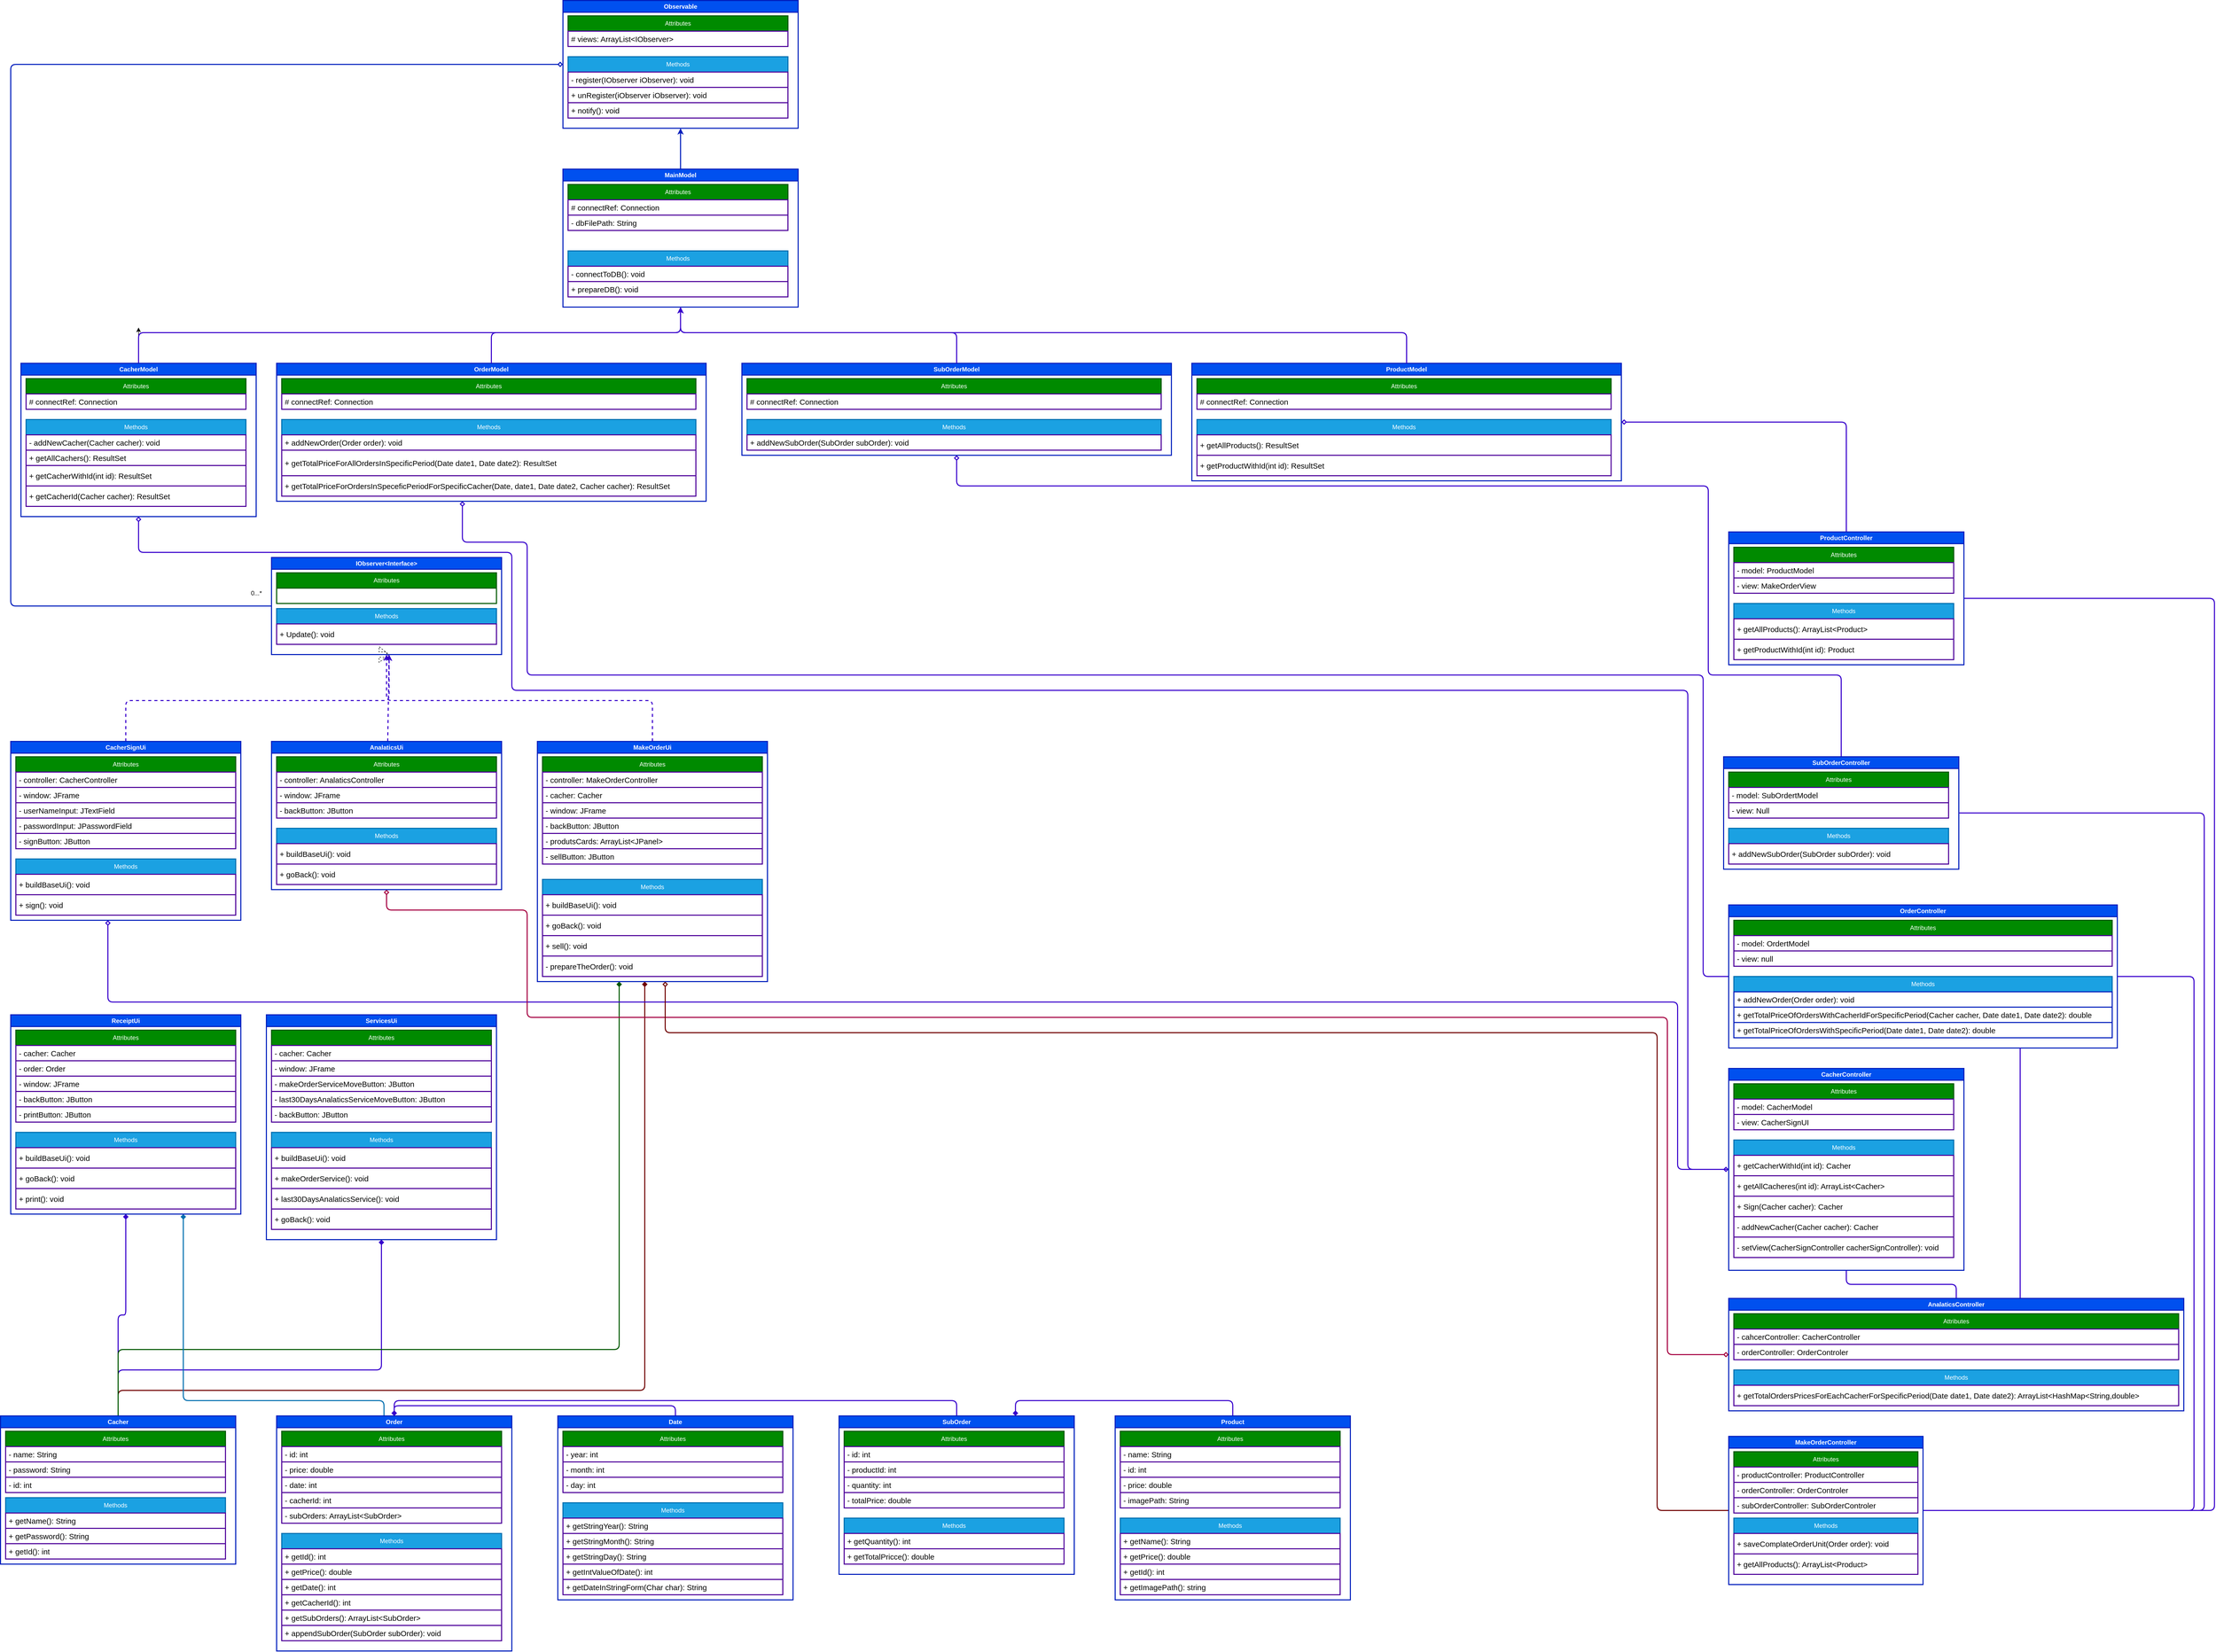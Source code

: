 <mxfile>
    <diagram id="35rbz2cMFURh9ewFK-A6" name="Page-1">
        <mxGraphModel dx="2112" dy="2664" grid="1" gridSize="10" guides="1" tooltips="1" connect="1" arrows="1" fold="1" page="1" pageScale="1" pageWidth="850" pageHeight="1100" background="#ffffff" math="0" shadow="0">
            <root>
                <mxCell id="0"/>
                <mxCell id="1" parent="0"/>
                <mxCell id="106" style="edgeStyle=none;html=1;" parent="1" source="2" edge="1">
                    <mxGeometry relative="1" as="geometry">
                        <mxPoint x="370" y="110" as="targetPoint"/>
                    </mxGeometry>
                </mxCell>
                <mxCell id="115" style="edgeStyle=none;html=1;entryX=0.5;entryY=1;entryDx=0;entryDy=0;exitX=0.5;exitY=0;exitDx=0;exitDy=0;fillColor=#6a00ff;strokeColor=#3700CC;strokeWidth=2;" parent="1" source="2" target="108" edge="1">
                    <mxGeometry relative="1" as="geometry">
                        <Array as="points">
                            <mxPoint x="370" y="120"/>
                            <mxPoint x="1430" y="120"/>
                        </Array>
                    </mxGeometry>
                </mxCell>
                <mxCell id="2" value="CacherModel" style="swimlane;whiteSpace=wrap;html=1;fillColor=#0050ef;fontColor=#ffffff;strokeColor=#001DBC;strokeWidth=2;" parent="1" vertex="1">
                    <mxGeometry x="140" y="180" width="460" height="300" as="geometry"/>
                </mxCell>
                <mxCell id="3" value="Attributes" style="swimlane;fontStyle=0;childLayout=stackLayout;horizontal=1;startSize=30;horizontalStack=0;resizeParent=1;resizeParentMax=0;resizeLast=0;collapsible=1;marginBottom=0;whiteSpace=wrap;html=1;strokeWidth=2;fillColor=#008a00;fontColor=#ffffff;strokeColor=#005700;" parent="2" vertex="1">
                    <mxGeometry x="10" y="30" width="430" height="60" as="geometry"/>
                </mxCell>
                <mxCell id="5" value="&lt;font color=&quot;#000000&quot; style=&quot;font-size: 15px;&quot;&gt;# connectRef: Connection&lt;br style=&quot;font-size: 15px;&quot;&gt;&lt;/font&gt;" style="text;strokeColor=#4C0099;fillColor=none;align=left;verticalAlign=middle;spacingLeft=4;spacingRight=4;overflow=hidden;points=[[0,0.5],[1,0.5]];portConstraint=eastwest;rotatable=0;whiteSpace=wrap;html=1;strokeWidth=2;fontSize=15;" parent="3" vertex="1">
                    <mxGeometry y="30" width="430" height="30" as="geometry"/>
                </mxCell>
                <mxCell id="7" value="Methods" style="swimlane;fontStyle=0;childLayout=stackLayout;horizontal=1;startSize=30;horizontalStack=0;resizeParent=1;resizeParentMax=0;resizeLast=0;collapsible=1;marginBottom=0;whiteSpace=wrap;html=1;strokeWidth=2;fillColor=#1ba1e2;fontColor=#ffffff;strokeColor=#006EAF;" parent="2" vertex="1">
                    <mxGeometry x="10" y="110" width="430" height="170" as="geometry"/>
                </mxCell>
                <mxCell id="107" value="&lt;font color=&quot;#000000&quot; style=&quot;font-size: 15px;&quot;&gt;- addNewCacher(Cacher cacher): void&lt;br style=&quot;font-size: 15px;&quot;&gt;&lt;/font&gt;" style="text;strokeColor=#4C0099;fillColor=none;align=left;verticalAlign=middle;spacingLeft=4;spacingRight=4;overflow=hidden;points=[[0,0.5],[1,0.5]];portConstraint=eastwest;rotatable=0;whiteSpace=wrap;html=1;strokeWidth=2;fontSize=15;" parent="7" vertex="1">
                    <mxGeometry y="30" width="430" height="30" as="geometry"/>
                </mxCell>
                <mxCell id="117" value="&lt;font color=&quot;#000000&quot; style=&quot;font-size: 15px;&quot;&gt;+ getAllCachers(): ResultSet&lt;br style=&quot;font-size: 15px;&quot;&gt;&lt;/font&gt;" style="text;strokeColor=#4C0099;fillColor=none;align=left;verticalAlign=middle;spacingLeft=4;spacingRight=4;overflow=hidden;points=[[0,0.5],[1,0.5]];portConstraint=eastwest;rotatable=0;whiteSpace=wrap;html=1;strokeWidth=2;fontSize=15;" parent="7" vertex="1">
                    <mxGeometry y="60" width="430" height="30" as="geometry"/>
                </mxCell>
                <mxCell id="146" value="&lt;font color=&quot;#000000&quot; style=&quot;font-size: 15px;&quot;&gt;+ getCacherWithId(int id): ResultSet&lt;br style=&quot;font-size: 15px;&quot;&gt;&lt;/font&gt;" style="text;strokeColor=#4C0099;fillColor=none;align=left;verticalAlign=middle;spacingLeft=4;spacingRight=4;overflow=hidden;points=[[0,0.5],[1,0.5]];portConstraint=eastwest;rotatable=0;whiteSpace=wrap;html=1;strokeWidth=2;fontSize=15;" parent="7" vertex="1">
                    <mxGeometry y="90" width="430" height="40" as="geometry"/>
                </mxCell>
                <mxCell id="143" value="&lt;font color=&quot;#000000&quot; style=&quot;font-size: 15px;&quot;&gt;+ getCacherId(Cacher cacher): ResultSet&lt;br style=&quot;font-size: 15px;&quot;&gt;&lt;/font&gt;" style="text;strokeColor=#4C0099;fillColor=none;align=left;verticalAlign=middle;spacingLeft=4;spacingRight=4;overflow=hidden;points=[[0,0.5],[1,0.5]];portConstraint=eastwest;rotatable=0;whiteSpace=wrap;html=1;strokeWidth=2;fontSize=15;" parent="7" vertex="1">
                    <mxGeometry y="130" width="430" height="40" as="geometry"/>
                </mxCell>
                <mxCell id="377" style="edgeStyle=orthogonalEdgeStyle;html=1;entryX=0.5;entryY=1;entryDx=0;entryDy=0;fillColor=#0050ef;strokeColor=#001DBC;strokeWidth=2;" parent="1" source="108" target="369" edge="1">
                    <mxGeometry relative="1" as="geometry"/>
                </mxCell>
                <mxCell id="108" value="MainModel" style="swimlane;whiteSpace=wrap;html=1;fillColor=#0050ef;fontColor=#ffffff;strokeColor=#001DBC;strokeWidth=2;" parent="1" vertex="1">
                    <mxGeometry x="1200" y="-200" width="460" height="270" as="geometry"/>
                </mxCell>
                <mxCell id="109" value="Attributes" style="swimlane;fontStyle=0;childLayout=stackLayout;horizontal=1;startSize=30;horizontalStack=0;resizeParent=1;resizeParentMax=0;resizeLast=0;collapsible=1;marginBottom=0;whiteSpace=wrap;html=1;strokeWidth=2;fillColor=#008a00;fontColor=#ffffff;strokeColor=#005700;" parent="108" vertex="1">
                    <mxGeometry x="10" y="30" width="430" height="90" as="geometry"/>
                </mxCell>
                <mxCell id="113" value="&lt;font color=&quot;#000000&quot; style=&quot;font-size: 15px;&quot;&gt;# connectRef: Connection&lt;br style=&quot;font-size: 15px;&quot;&gt;&lt;/font&gt;" style="text;strokeColor=#4C0099;fillColor=none;align=left;verticalAlign=middle;spacingLeft=4;spacingRight=4;overflow=hidden;points=[[0,0.5],[1,0.5]];portConstraint=eastwest;rotatable=0;whiteSpace=wrap;html=1;strokeWidth=2;fontSize=15;" parent="109" vertex="1">
                    <mxGeometry y="30" width="430" height="30" as="geometry"/>
                </mxCell>
                <mxCell id="110" value="&lt;font color=&quot;#000000&quot; style=&quot;font-size: 15px;&quot;&gt;- dbFilePath: String&lt;br style=&quot;font-size: 15px;&quot;&gt;&lt;/font&gt;" style="text;strokeColor=#4C0099;fillColor=none;align=left;verticalAlign=middle;spacingLeft=4;spacingRight=4;overflow=hidden;points=[[0,0.5],[1,0.5]];portConstraint=eastwest;rotatable=0;whiteSpace=wrap;html=1;strokeWidth=2;fontSize=15;" parent="109" vertex="1">
                    <mxGeometry y="60" width="430" height="30" as="geometry"/>
                </mxCell>
                <mxCell id="111" value="Methods" style="swimlane;fontStyle=0;childLayout=stackLayout;horizontal=1;startSize=30;horizontalStack=0;resizeParent=1;resizeParentMax=0;resizeLast=0;collapsible=1;marginBottom=0;whiteSpace=wrap;html=1;strokeWidth=2;fillColor=#1ba1e2;fontColor=#ffffff;strokeColor=#006EAF;" parent="108" vertex="1">
                    <mxGeometry x="10" y="160" width="430" height="90" as="geometry"/>
                </mxCell>
                <mxCell id="114" value="&lt;font color=&quot;#000000&quot; style=&quot;font-size: 15px;&quot;&gt;- connectToDB(): void&lt;br style=&quot;font-size: 15px;&quot;&gt;&lt;/font&gt;" style="text;strokeColor=#4C0099;fillColor=none;align=left;verticalAlign=middle;spacingLeft=4;spacingRight=4;overflow=hidden;points=[[0,0.5],[1,0.5]];portConstraint=eastwest;rotatable=0;whiteSpace=wrap;html=1;strokeWidth=2;fontSize=15;" parent="111" vertex="1">
                    <mxGeometry y="30" width="430" height="30" as="geometry"/>
                </mxCell>
                <mxCell id="112" value="&lt;font color=&quot;#000000&quot; style=&quot;font-size: 15px;&quot;&gt;+ prepareDB(): void&lt;br style=&quot;font-size: 15px;&quot;&gt;&lt;/font&gt;" style="text;strokeColor=#4C0099;fillColor=none;align=left;verticalAlign=middle;spacingLeft=4;spacingRight=4;overflow=hidden;points=[[0,0.5],[1,0.5]];portConstraint=eastwest;rotatable=0;whiteSpace=wrap;html=1;strokeWidth=2;fontSize=15;" parent="111" vertex="1">
                    <mxGeometry y="60" width="430" height="30" as="geometry"/>
                </mxCell>
                <mxCell id="118" value="OrderModel" style="swimlane;whiteSpace=wrap;html=1;fillColor=#0050ef;fontColor=#ffffff;strokeColor=#001DBC;strokeWidth=2;" parent="1" vertex="1">
                    <mxGeometry x="640" y="180" width="840" height="270" as="geometry"/>
                </mxCell>
                <mxCell id="119" value="Attributes" style="swimlane;fontStyle=0;childLayout=stackLayout;horizontal=1;startSize=30;horizontalStack=0;resizeParent=1;resizeParentMax=0;resizeLast=0;collapsible=1;marginBottom=0;whiteSpace=wrap;html=1;strokeWidth=2;fillColor=#008a00;fontColor=#ffffff;strokeColor=#005700;" parent="118" vertex="1">
                    <mxGeometry x="10" y="30" width="810" height="60" as="geometry"/>
                </mxCell>
                <mxCell id="120" value="&lt;font color=&quot;#000000&quot; style=&quot;font-size: 15px;&quot;&gt;# connectRef: Connection&lt;br style=&quot;font-size: 15px;&quot;&gt;&lt;/font&gt;" style="text;strokeColor=#4C0099;fillColor=none;align=left;verticalAlign=middle;spacingLeft=4;spacingRight=4;overflow=hidden;points=[[0,0.5],[1,0.5]];portConstraint=eastwest;rotatable=0;whiteSpace=wrap;html=1;strokeWidth=2;fontSize=15;" parent="119" vertex="1">
                    <mxGeometry y="30" width="810" height="30" as="geometry"/>
                </mxCell>
                <mxCell id="121" value="Methods" style="swimlane;fontStyle=0;childLayout=stackLayout;horizontal=1;startSize=30;horizontalStack=0;resizeParent=1;resizeParentMax=0;resizeLast=0;collapsible=1;marginBottom=0;whiteSpace=wrap;html=1;strokeWidth=2;fillColor=#1ba1e2;fontColor=#ffffff;strokeColor=#006EAF;" parent="118" vertex="1">
                    <mxGeometry x="10" y="110" width="810" height="150" as="geometry"/>
                </mxCell>
                <mxCell id="122" value="&lt;font color=&quot;#000000&quot; style=&quot;font-size: 15px;&quot;&gt;+ addNewOrder(Order order): void&lt;br style=&quot;font-size: 15px;&quot;&gt;&lt;/font&gt;" style="text;strokeColor=#4C0099;fillColor=none;align=left;verticalAlign=middle;spacingLeft=4;spacingRight=4;overflow=hidden;points=[[0,0.5],[1,0.5]];portConstraint=eastwest;rotatable=0;whiteSpace=wrap;html=1;strokeWidth=2;fontSize=15;" parent="121" vertex="1">
                    <mxGeometry y="30" width="810" height="30" as="geometry"/>
                </mxCell>
                <mxCell id="123" value="&lt;font color=&quot;#000000&quot; style=&quot;font-size: 15px;&quot;&gt;+ getTotalPriceFor&lt;/font&gt;&lt;span style=&quot;color: rgb(0, 0, 0);&quot;&gt;AllOrdersIn&lt;/span&gt;&lt;font color=&quot;#000000&quot; style=&quot;font-size: 15px;&quot;&gt;SpecificPeriod(Date date1, Date date2): ResultSet&amp;nbsp;&lt;br style=&quot;font-size: 15px;&quot;&gt;&lt;/font&gt;" style="text;strokeColor=#4C0099;fillColor=none;align=left;verticalAlign=middle;spacingLeft=4;spacingRight=4;overflow=hidden;points=[[0,0.5],[1,0.5]];portConstraint=eastwest;rotatable=0;whiteSpace=wrap;html=1;strokeWidth=2;fontSize=15;" parent="121" vertex="1">
                    <mxGeometry y="60" width="810" height="50" as="geometry"/>
                </mxCell>
                <mxCell id="124" value="&lt;font color=&quot;#000000&quot; style=&quot;font-size: 15px;&quot;&gt;+ getTotalPriceForOrdersInSpeceficPeriodForSpecificCacher(Date, date1, Date date2, Cacher cacher): ResultSet&lt;br style=&quot;font-size: 15px;&quot;&gt;&lt;/font&gt;" style="text;strokeColor=#4C0099;fillColor=none;align=left;verticalAlign=middle;spacingLeft=4;spacingRight=4;overflow=hidden;points=[[0,0.5],[1,0.5]];portConstraint=eastwest;rotatable=0;whiteSpace=wrap;html=1;strokeWidth=2;fontSize=15;" parent="121" vertex="1">
                    <mxGeometry y="110" width="810" height="40" as="geometry"/>
                </mxCell>
                <mxCell id="125" style="edgeStyle=none;html=1;entryX=0.5;entryY=1;entryDx=0;entryDy=0;fillColor=#6a00ff;strokeColor=#3700CC;strokeWidth=2;exitX=0.5;exitY=0;exitDx=0;exitDy=0;" parent="1" source="118" target="108" edge="1">
                    <mxGeometry relative="1" as="geometry">
                        <mxPoint x="860" y="170" as="sourcePoint"/>
                        <mxPoint x="1130" y="100" as="targetPoint"/>
                        <Array as="points">
                            <mxPoint x="1060" y="120"/>
                            <mxPoint x="1430" y="120"/>
                        </Array>
                    </mxGeometry>
                </mxCell>
                <mxCell id="133" value="ProductModel" style="swimlane;whiteSpace=wrap;html=1;fillColor=#0050ef;fontColor=#ffffff;strokeColor=#001DBC;strokeWidth=2;" parent="1" vertex="1">
                    <mxGeometry x="2430" y="180" width="840" height="230" as="geometry"/>
                </mxCell>
                <mxCell id="134" value="Attributes" style="swimlane;fontStyle=0;childLayout=stackLayout;horizontal=1;startSize=30;horizontalStack=0;resizeParent=1;resizeParentMax=0;resizeLast=0;collapsible=1;marginBottom=0;whiteSpace=wrap;html=1;strokeWidth=2;fillColor=#008a00;fontColor=#ffffff;strokeColor=#005700;" parent="133" vertex="1">
                    <mxGeometry x="10" y="30" width="810" height="60" as="geometry"/>
                </mxCell>
                <mxCell id="135" value="&lt;font color=&quot;#000000&quot; style=&quot;font-size: 15px;&quot;&gt;# connectRef: Connection&lt;br style=&quot;font-size: 15px;&quot;&gt;&lt;/font&gt;" style="text;strokeColor=#4C0099;fillColor=none;align=left;verticalAlign=middle;spacingLeft=4;spacingRight=4;overflow=hidden;points=[[0,0.5],[1,0.5]];portConstraint=eastwest;rotatable=0;whiteSpace=wrap;html=1;strokeWidth=2;fontSize=15;" parent="134" vertex="1">
                    <mxGeometry y="30" width="810" height="30" as="geometry"/>
                </mxCell>
                <mxCell id="136" value="Methods" style="swimlane;fontStyle=0;childLayout=stackLayout;horizontal=1;startSize=30;horizontalStack=0;resizeParent=1;resizeParentMax=0;resizeLast=0;collapsible=1;marginBottom=0;whiteSpace=wrap;html=1;strokeWidth=2;fillColor=#1ba1e2;fontColor=#ffffff;strokeColor=#006EAF;" parent="133" vertex="1">
                    <mxGeometry x="10" y="110" width="810" height="110" as="geometry"/>
                </mxCell>
                <mxCell id="139" value="&lt;font color=&quot;#000000&quot; style=&quot;font-size: 15px;&quot;&gt;+ getAllProducts(): ResultSet&lt;br style=&quot;font-size: 15px;&quot;&gt;&lt;/font&gt;" style="text;strokeColor=#4C0099;fillColor=none;align=left;verticalAlign=middle;spacingLeft=4;spacingRight=4;overflow=hidden;points=[[0,0.5],[1,0.5]];portConstraint=eastwest;rotatable=0;whiteSpace=wrap;html=1;strokeWidth=2;fontSize=15;" parent="136" vertex="1">
                    <mxGeometry y="30" width="810" height="40" as="geometry"/>
                </mxCell>
                <mxCell id="144" value="&lt;font color=&quot;#000000&quot; style=&quot;font-size: 15px;&quot;&gt;+ getProductWithId(int id): ResultSet&lt;br style=&quot;font-size: 15px;&quot;&gt;&lt;/font&gt;" style="text;strokeColor=#4C0099;fillColor=none;align=left;verticalAlign=middle;spacingLeft=4;spacingRight=4;overflow=hidden;points=[[0,0.5],[1,0.5]];portConstraint=eastwest;rotatable=0;whiteSpace=wrap;html=1;strokeWidth=2;fontSize=15;" parent="136" vertex="1">
                    <mxGeometry y="70" width="810" height="40" as="geometry"/>
                </mxCell>
                <mxCell id="148" value="SubOrderModel" style="swimlane;whiteSpace=wrap;html=1;fillColor=#0050ef;fontColor=#ffffff;strokeColor=#001DBC;strokeWidth=2;" parent="1" vertex="1">
                    <mxGeometry x="1550" y="180" width="840" height="180" as="geometry"/>
                </mxCell>
                <mxCell id="149" value="Attributes" style="swimlane;fontStyle=0;childLayout=stackLayout;horizontal=1;startSize=30;horizontalStack=0;resizeParent=1;resizeParentMax=0;resizeLast=0;collapsible=1;marginBottom=0;whiteSpace=wrap;html=1;strokeWidth=2;fillColor=#008a00;fontColor=#ffffff;strokeColor=#005700;" parent="148" vertex="1">
                    <mxGeometry x="10" y="30" width="810" height="60" as="geometry"/>
                </mxCell>
                <mxCell id="150" value="&lt;font color=&quot;#000000&quot; style=&quot;font-size: 15px;&quot;&gt;# connectRef: Connection&lt;br style=&quot;font-size: 15px;&quot;&gt;&lt;/font&gt;" style="text;strokeColor=#4C0099;fillColor=none;align=left;verticalAlign=middle;spacingLeft=4;spacingRight=4;overflow=hidden;points=[[0,0.5],[1,0.5]];portConstraint=eastwest;rotatable=0;whiteSpace=wrap;html=1;strokeWidth=2;fontSize=15;" parent="149" vertex="1">
                    <mxGeometry y="30" width="810" height="30" as="geometry"/>
                </mxCell>
                <mxCell id="151" value="Methods" style="swimlane;fontStyle=0;childLayout=stackLayout;horizontal=1;startSize=30;horizontalStack=0;resizeParent=1;resizeParentMax=0;resizeLast=0;collapsible=1;marginBottom=0;whiteSpace=wrap;html=1;strokeWidth=2;fillColor=#1ba1e2;fontColor=#ffffff;strokeColor=#006EAF;" parent="148" vertex="1">
                    <mxGeometry x="10" y="110" width="810" height="60" as="geometry"/>
                </mxCell>
                <mxCell id="152" value="&lt;font color=&quot;#000000&quot; style=&quot;font-size: 15px;&quot;&gt;+ addNewSubOrder(SubOrder subOrder): void&lt;br style=&quot;font-size: 15px;&quot;&gt;&lt;/font&gt;" style="text;strokeColor=#4C0099;fillColor=none;align=left;verticalAlign=middle;spacingLeft=4;spacingRight=4;overflow=hidden;points=[[0,0.5],[1,0.5]];portConstraint=eastwest;rotatable=0;whiteSpace=wrap;html=1;strokeWidth=2;fontSize=15;" parent="151" vertex="1">
                    <mxGeometry y="30" width="810" height="30" as="geometry"/>
                </mxCell>
                <mxCell id="157" style="edgeStyle=none;html=1;entryX=0.5;entryY=1;entryDx=0;entryDy=0;fillColor=#6a00ff;strokeColor=#3700CC;strokeWidth=2;exitX=0.5;exitY=0;exitDx=0;exitDy=0;" parent="1" source="148" target="108" edge="1">
                    <mxGeometry relative="1" as="geometry">
                        <mxPoint x="1590.0" y="160" as="sourcePoint"/>
                        <mxPoint x="1960" y="50" as="targetPoint"/>
                        <Array as="points">
                            <mxPoint x="1970" y="120"/>
                            <mxPoint x="1430" y="120"/>
                        </Array>
                    </mxGeometry>
                </mxCell>
                <mxCell id="158" style="edgeStyle=none;html=1;entryX=0.5;entryY=1;entryDx=0;entryDy=0;fillColor=#6a00ff;strokeColor=#3700CC;strokeWidth=2;" parent="1" target="108" edge="1">
                    <mxGeometry relative="1" as="geometry">
                        <mxPoint x="2850" y="180" as="sourcePoint"/>
                        <mxPoint x="2310" y="70" as="targetPoint"/>
                        <Array as="points">
                            <mxPoint x="2850" y="120"/>
                            <mxPoint x="1430" y="120"/>
                        </Array>
                    </mxGeometry>
                </mxCell>
                <mxCell id="399" style="edgeStyle=orthogonalEdgeStyle;html=1;strokeWidth=2;endArrow=diamond;endFill=1;fillColor=#a20025;strokeColor=#6F0000;" edge="1" parent="1" source="159">
                    <mxGeometry relative="1" as="geometry">
                        <mxPoint x="1360" y="1390" as="targetPoint"/>
                        <Array as="points">
                            <mxPoint x="330" y="2190"/>
                            <mxPoint x="1360" y="2190"/>
                        </Array>
                    </mxGeometry>
                </mxCell>
                <mxCell id="402" style="edgeStyle=orthogonalEdgeStyle;html=1;entryX=0.5;entryY=1;entryDx=0;entryDy=0;strokeWidth=2;startArrow=none;startFill=0;endArrow=diamond;endFill=1;fillColor=#6a00ff;strokeColor=#3700CC;" edge="1" parent="1" source="159" target="346">
                    <mxGeometry relative="1" as="geometry"/>
                </mxCell>
                <mxCell id="403" style="edgeStyle=orthogonalEdgeStyle;html=1;entryX=0.5;entryY=1;entryDx=0;entryDy=0;strokeWidth=2;startArrow=none;startFill=0;endArrow=diamond;endFill=1;fillColor=#6a00ff;strokeColor=#3700CC;" edge="1" parent="1" source="159" target="310">
                    <mxGeometry relative="1" as="geometry">
                        <Array as="points">
                            <mxPoint x="330" y="2150"/>
                            <mxPoint x="845" y="2150"/>
                        </Array>
                    </mxGeometry>
                </mxCell>
                <mxCell id="404" style="edgeStyle=orthogonalEdgeStyle;html=1;strokeWidth=2;startArrow=none;startFill=0;endArrow=diamond;endFill=1;fillColor=#008a00;strokeColor=#005700;" edge="1" parent="1" source="159">
                    <mxGeometry relative="1" as="geometry">
                        <mxPoint x="1310" y="1390.0" as="targetPoint"/>
                        <Array as="points">
                            <mxPoint x="330" y="2110"/>
                            <mxPoint x="1310" y="2110"/>
                        </Array>
                    </mxGeometry>
                </mxCell>
                <mxCell id="159" value="Cacher" style="swimlane;whiteSpace=wrap;html=1;fillColor=#0050ef;fontColor=#ffffff;strokeColor=#001DBC;strokeWidth=2;" parent="1" vertex="1">
                    <mxGeometry x="100" y="2240" width="460" height="290" as="geometry"/>
                </mxCell>
                <mxCell id="160" value="Attributes" style="swimlane;fontStyle=0;childLayout=stackLayout;horizontal=1;startSize=30;horizontalStack=0;resizeParent=1;resizeParentMax=0;resizeLast=0;collapsible=1;marginBottom=0;whiteSpace=wrap;html=1;strokeWidth=2;fillColor=#008a00;fontColor=#ffffff;strokeColor=#005700;" parent="159" vertex="1">
                    <mxGeometry x="10" y="30" width="430" height="120" as="geometry"/>
                </mxCell>
                <mxCell id="161" value="&lt;font color=&quot;#000000&quot; style=&quot;font-size: 15px;&quot;&gt;- name: String&lt;br style=&quot;font-size: 15px;&quot;&gt;&lt;/font&gt;" style="text;strokeColor=#4C0099;fillColor=none;align=left;verticalAlign=middle;spacingLeft=4;spacingRight=4;overflow=hidden;points=[[0,0.5],[1,0.5]];portConstraint=eastwest;rotatable=0;whiteSpace=wrap;html=1;strokeWidth=2;fontSize=15;" parent="160" vertex="1">
                    <mxGeometry y="30" width="430" height="30" as="geometry"/>
                </mxCell>
                <mxCell id="166" value="&lt;font color=&quot;#000000&quot; style=&quot;font-size: 15px;&quot;&gt;- password: String&lt;br style=&quot;font-size: 15px;&quot;&gt;&lt;/font&gt;" style="text;strokeColor=#4C0099;fillColor=none;align=left;verticalAlign=middle;spacingLeft=4;spacingRight=4;overflow=hidden;points=[[0,0.5],[1,0.5]];portConstraint=eastwest;rotatable=0;whiteSpace=wrap;html=1;strokeWidth=2;fontSize=15;" parent="160" vertex="1">
                    <mxGeometry y="60" width="430" height="30" as="geometry"/>
                </mxCell>
                <mxCell id="162" value="&lt;font color=&quot;#000000&quot; style=&quot;font-size: 15px;&quot;&gt;- id: int&lt;br style=&quot;font-size: 15px;&quot;&gt;&lt;/font&gt;" style="text;strokeColor=#4C0099;fillColor=none;align=left;verticalAlign=middle;spacingLeft=4;spacingRight=4;overflow=hidden;points=[[0,0.5],[1,0.5]];portConstraint=eastwest;rotatable=0;whiteSpace=wrap;html=1;strokeWidth=2;fontSize=15;" parent="160" vertex="1">
                    <mxGeometry y="90" width="430" height="30" as="geometry"/>
                </mxCell>
                <mxCell id="163" value="Methods" style="swimlane;fontStyle=0;childLayout=stackLayout;horizontal=1;startSize=30;horizontalStack=0;resizeParent=1;resizeParentMax=0;resizeLast=0;collapsible=1;marginBottom=0;whiteSpace=wrap;html=1;strokeWidth=2;fillColor=#1ba1e2;fontColor=#ffffff;strokeColor=#006EAF;" parent="159" vertex="1">
                    <mxGeometry x="10" y="160" width="430" height="120" as="geometry"/>
                </mxCell>
                <mxCell id="164" value="&lt;font color=&quot;#000000&quot; style=&quot;font-size: 15px;&quot;&gt;+ getName(): String&lt;br style=&quot;font-size: 15px;&quot;&gt;&lt;/font&gt;" style="text;strokeColor=#4C0099;fillColor=none;align=left;verticalAlign=middle;spacingLeft=4;spacingRight=4;overflow=hidden;points=[[0,0.5],[1,0.5]];portConstraint=eastwest;rotatable=0;whiteSpace=wrap;html=1;strokeWidth=2;fontSize=15;" parent="163" vertex="1">
                    <mxGeometry y="30" width="430" height="30" as="geometry"/>
                </mxCell>
                <mxCell id="165" value="&lt;font color=&quot;#000000&quot; style=&quot;font-size: 15px;&quot;&gt;+ getPassword(): String&lt;br style=&quot;font-size: 15px;&quot;&gt;&lt;/font&gt;" style="text;strokeColor=#4C0099;fillColor=none;align=left;verticalAlign=middle;spacingLeft=4;spacingRight=4;overflow=hidden;points=[[0,0.5],[1,0.5]];portConstraint=eastwest;rotatable=0;whiteSpace=wrap;html=1;strokeWidth=2;fontSize=15;" parent="163" vertex="1">
                    <mxGeometry y="60" width="430" height="30" as="geometry"/>
                </mxCell>
                <mxCell id="167" value="&lt;font color=&quot;#000000&quot; style=&quot;font-size: 15px;&quot;&gt;+ getId(): int&lt;br style=&quot;font-size: 15px;&quot;&gt;&lt;/font&gt;" style="text;strokeColor=#4C0099;fillColor=none;align=left;verticalAlign=middle;spacingLeft=4;spacingRight=4;overflow=hidden;points=[[0,0.5],[1,0.5]];portConstraint=eastwest;rotatable=0;whiteSpace=wrap;html=1;strokeWidth=2;fontSize=15;" parent="163" vertex="1">
                    <mxGeometry y="90" width="430" height="30" as="geometry"/>
                </mxCell>
                <mxCell id="398" style="edgeStyle=orthogonalEdgeStyle;html=1;strokeWidth=2;endArrow=diamond;endFill=1;fillColor=#6a00ff;strokeColor=#3700CC;entryX=0.75;entryY=0;entryDx=0;entryDy=0;" edge="1" parent="1" source="173" target="197">
                    <mxGeometry relative="1" as="geometry">
                        <mxPoint x="2070" y="2220" as="targetPoint"/>
                        <Array as="points">
                            <mxPoint x="2510" y="2210"/>
                            <mxPoint x="2085" y="2210"/>
                        </Array>
                    </mxGeometry>
                </mxCell>
                <mxCell id="173" value="Product" style="swimlane;whiteSpace=wrap;html=1;fillColor=#0050ef;fontColor=#ffffff;strokeColor=#001DBC;strokeWidth=2;" parent="1" vertex="1">
                    <mxGeometry x="2280" y="2240" width="460" height="360" as="geometry"/>
                </mxCell>
                <mxCell id="174" value="Attributes" style="swimlane;fontStyle=0;childLayout=stackLayout;horizontal=1;startSize=30;horizontalStack=0;resizeParent=1;resizeParentMax=0;resizeLast=0;collapsible=1;marginBottom=0;whiteSpace=wrap;html=1;strokeWidth=2;fillColor=#008a00;fontColor=#ffffff;strokeColor=#005700;" parent="173" vertex="1">
                    <mxGeometry x="10" y="30" width="430" height="150" as="geometry"/>
                </mxCell>
                <mxCell id="175" value="&lt;font color=&quot;#000000&quot; style=&quot;font-size: 15px;&quot;&gt;- name: String&lt;br style=&quot;font-size: 15px;&quot;&gt;&lt;/font&gt;" style="text;strokeColor=#4C0099;fillColor=none;align=left;verticalAlign=middle;spacingLeft=4;spacingRight=4;overflow=hidden;points=[[0,0.5],[1,0.5]];portConstraint=eastwest;rotatable=0;whiteSpace=wrap;html=1;strokeWidth=2;fontSize=15;" parent="174" vertex="1">
                    <mxGeometry y="30" width="430" height="30" as="geometry"/>
                </mxCell>
                <mxCell id="176" value="&lt;font color=&quot;#000000&quot; style=&quot;font-size: 15px;&quot;&gt;- id: int&lt;br style=&quot;font-size: 15px;&quot;&gt;&lt;/font&gt;" style="text;strokeColor=#4C0099;fillColor=none;align=left;verticalAlign=middle;spacingLeft=4;spacingRight=4;overflow=hidden;points=[[0,0.5],[1,0.5]];portConstraint=eastwest;rotatable=0;whiteSpace=wrap;html=1;strokeWidth=2;fontSize=15;" parent="174" vertex="1">
                    <mxGeometry y="60" width="430" height="30" as="geometry"/>
                </mxCell>
                <mxCell id="177" value="&lt;font color=&quot;#000000&quot; style=&quot;font-size: 15px;&quot;&gt;- price: double&lt;br style=&quot;font-size: 15px;&quot;&gt;&lt;/font&gt;" style="text;strokeColor=#4C0099;fillColor=none;align=left;verticalAlign=middle;spacingLeft=4;spacingRight=4;overflow=hidden;points=[[0,0.5],[1,0.5]];portConstraint=eastwest;rotatable=0;whiteSpace=wrap;html=1;strokeWidth=2;fontSize=15;" parent="174" vertex="1">
                    <mxGeometry y="90" width="430" height="30" as="geometry"/>
                </mxCell>
                <mxCell id="183" value="&lt;font color=&quot;#000000&quot; style=&quot;font-size: 15px;&quot;&gt;- imagePath: String&lt;br style=&quot;font-size: 15px;&quot;&gt;&lt;/font&gt;" style="text;strokeColor=#4C0099;fillColor=none;align=left;verticalAlign=middle;spacingLeft=4;spacingRight=4;overflow=hidden;points=[[0,0.5],[1,0.5]];portConstraint=eastwest;rotatable=0;whiteSpace=wrap;html=1;strokeWidth=2;fontSize=15;" parent="174" vertex="1">
                    <mxGeometry y="120" width="430" height="30" as="geometry"/>
                </mxCell>
                <mxCell id="178" value="Methods" style="swimlane;fontStyle=0;childLayout=stackLayout;horizontal=1;startSize=30;horizontalStack=0;resizeParent=1;resizeParentMax=0;resizeLast=0;collapsible=1;marginBottom=0;whiteSpace=wrap;html=1;strokeWidth=2;fillColor=#1ba1e2;fontColor=#ffffff;strokeColor=#006EAF;" parent="173" vertex="1">
                    <mxGeometry x="10" y="200" width="430" height="150" as="geometry"/>
                </mxCell>
                <mxCell id="179" value="&lt;font color=&quot;#000000&quot; style=&quot;font-size: 15px;&quot;&gt;+ getName(): String&lt;br style=&quot;font-size: 15px;&quot;&gt;&lt;/font&gt;" style="text;strokeColor=#4C0099;fillColor=none;align=left;verticalAlign=middle;spacingLeft=4;spacingRight=4;overflow=hidden;points=[[0,0.5],[1,0.5]];portConstraint=eastwest;rotatable=0;whiteSpace=wrap;html=1;strokeWidth=2;fontSize=15;" parent="178" vertex="1">
                    <mxGeometry y="30" width="430" height="30" as="geometry"/>
                </mxCell>
                <mxCell id="180" value="&lt;font color=&quot;#000000&quot; style=&quot;font-size: 15px;&quot;&gt;+ getPrice(): double&lt;br style=&quot;font-size: 15px;&quot;&gt;&lt;/font&gt;" style="text;strokeColor=#4C0099;fillColor=none;align=left;verticalAlign=middle;spacingLeft=4;spacingRight=4;overflow=hidden;points=[[0,0.5],[1,0.5]];portConstraint=eastwest;rotatable=0;whiteSpace=wrap;html=1;strokeWidth=2;fontSize=15;" parent="178" vertex="1">
                    <mxGeometry y="60" width="430" height="30" as="geometry"/>
                </mxCell>
                <mxCell id="181" value="&lt;font color=&quot;#000000&quot; style=&quot;font-size: 15px;&quot;&gt;+ getId(): int&lt;br style=&quot;font-size: 15px;&quot;&gt;&lt;/font&gt;" style="text;strokeColor=#4C0099;fillColor=none;align=left;verticalAlign=middle;spacingLeft=4;spacingRight=4;overflow=hidden;points=[[0,0.5],[1,0.5]];portConstraint=eastwest;rotatable=0;whiteSpace=wrap;html=1;strokeWidth=2;fontSize=15;" parent="178" vertex="1">
                    <mxGeometry y="90" width="430" height="30" as="geometry"/>
                </mxCell>
                <mxCell id="182" value="&lt;font color=&quot;#000000&quot; style=&quot;font-size: 15px;&quot;&gt;+ getImagePath(): string&lt;br style=&quot;font-size: 15px;&quot;&gt;&lt;/font&gt;" style="text;strokeColor=#4C0099;fillColor=none;align=left;verticalAlign=middle;spacingLeft=4;spacingRight=4;overflow=hidden;points=[[0,0.5],[1,0.5]];portConstraint=eastwest;rotatable=0;whiteSpace=wrap;html=1;strokeWidth=2;fontSize=15;" parent="178" vertex="1">
                    <mxGeometry y="120" width="430" height="30" as="geometry"/>
                </mxCell>
                <mxCell id="397" style="edgeStyle=orthogonalEdgeStyle;html=1;entryX=0.5;entryY=0;entryDx=0;entryDy=0;strokeWidth=2;endArrow=diamond;endFill=1;fillColor=#6a00ff;strokeColor=#3700CC;" edge="1" parent="1" source="185" target="207">
                    <mxGeometry relative="1" as="geometry">
                        <Array as="points">
                            <mxPoint x="1420" y="2220"/>
                            <mxPoint x="870" y="2220"/>
                        </Array>
                    </mxGeometry>
                </mxCell>
                <mxCell id="185" value="Date" style="swimlane;whiteSpace=wrap;html=1;fillColor=#0050ef;fontColor=#ffffff;strokeColor=#001DBC;strokeWidth=2;startSize=23;" parent="1" vertex="1">
                    <mxGeometry x="1190" y="2240" width="460" height="360" as="geometry"/>
                </mxCell>
                <mxCell id="186" value="Attributes" style="swimlane;fontStyle=0;childLayout=stackLayout;horizontal=1;startSize=30;horizontalStack=0;resizeParent=1;resizeParentMax=0;resizeLast=0;collapsible=1;marginBottom=0;whiteSpace=wrap;html=1;strokeWidth=2;fillColor=#008a00;fontColor=#ffffff;strokeColor=#005700;" parent="185" vertex="1">
                    <mxGeometry x="10" y="30" width="430" height="120" as="geometry"/>
                </mxCell>
                <mxCell id="187" value="&lt;font color=&quot;#000000&quot; style=&quot;font-size: 15px;&quot;&gt;- year: int&lt;br style=&quot;font-size: 15px;&quot;&gt;&lt;/font&gt;" style="text;strokeColor=#4C0099;fillColor=none;align=left;verticalAlign=middle;spacingLeft=4;spacingRight=4;overflow=hidden;points=[[0,0.5],[1,0.5]];portConstraint=eastwest;rotatable=0;whiteSpace=wrap;html=1;strokeWidth=2;fontSize=15;" parent="186" vertex="1">
                    <mxGeometry y="30" width="430" height="30" as="geometry"/>
                </mxCell>
                <mxCell id="188" value="&lt;font color=&quot;#000000&quot; style=&quot;font-size: 15px;&quot;&gt;- month: int&lt;br style=&quot;font-size: 15px;&quot;&gt;&lt;/font&gt;" style="text;strokeColor=#4C0099;fillColor=none;align=left;verticalAlign=middle;spacingLeft=4;spacingRight=4;overflow=hidden;points=[[0,0.5],[1,0.5]];portConstraint=eastwest;rotatable=0;whiteSpace=wrap;html=1;strokeWidth=2;fontSize=15;" parent="186" vertex="1">
                    <mxGeometry y="60" width="430" height="30" as="geometry"/>
                </mxCell>
                <mxCell id="189" value="&lt;font color=&quot;#000000&quot; style=&quot;font-size: 15px;&quot;&gt;- day: int&lt;br style=&quot;font-size: 15px;&quot;&gt;&lt;/font&gt;" style="text;strokeColor=#4C0099;fillColor=none;align=left;verticalAlign=middle;spacingLeft=4;spacingRight=4;overflow=hidden;points=[[0,0.5],[1,0.5]];portConstraint=eastwest;rotatable=0;whiteSpace=wrap;html=1;strokeWidth=2;fontSize=15;" parent="186" vertex="1">
                    <mxGeometry y="90" width="430" height="30" as="geometry"/>
                </mxCell>
                <mxCell id="191" value="Methods" style="swimlane;fontStyle=0;childLayout=stackLayout;horizontal=1;startSize=30;horizontalStack=0;resizeParent=1;resizeParentMax=0;resizeLast=0;collapsible=1;marginBottom=0;whiteSpace=wrap;html=1;strokeWidth=2;fillColor=#1ba1e2;fontColor=#ffffff;strokeColor=#006EAF;" parent="185" vertex="1">
                    <mxGeometry x="10" y="170" width="430" height="180" as="geometry"/>
                </mxCell>
                <mxCell id="192" value="&lt;font color=&quot;#000000&quot; style=&quot;font-size: 15px;&quot;&gt;+ getStringYear(): String&lt;br style=&quot;font-size: 15px;&quot;&gt;&lt;/font&gt;" style="text;strokeColor=#4C0099;fillColor=none;align=left;verticalAlign=middle;spacingLeft=4;spacingRight=4;overflow=hidden;points=[[0,0.5],[1,0.5]];portConstraint=eastwest;rotatable=0;whiteSpace=wrap;html=1;strokeWidth=2;fontSize=15;" parent="191" vertex="1">
                    <mxGeometry y="30" width="430" height="30" as="geometry"/>
                </mxCell>
                <mxCell id="193" value="&lt;font color=&quot;#000000&quot; style=&quot;font-size: 15px;&quot;&gt;+ getStringMonth(): String&lt;br style=&quot;font-size: 15px;&quot;&gt;&lt;/font&gt;" style="text;strokeColor=#4C0099;fillColor=none;align=left;verticalAlign=middle;spacingLeft=4;spacingRight=4;overflow=hidden;points=[[0,0.5],[1,0.5]];portConstraint=eastwest;rotatable=0;whiteSpace=wrap;html=1;strokeWidth=2;fontSize=15;" parent="191" vertex="1">
                    <mxGeometry y="60" width="430" height="30" as="geometry"/>
                </mxCell>
                <mxCell id="194" value="&lt;font color=&quot;#000000&quot; style=&quot;font-size: 15px;&quot;&gt;+ getStringDay(): String&lt;br style=&quot;font-size: 15px;&quot;&gt;&lt;/font&gt;" style="text;strokeColor=#4C0099;fillColor=none;align=left;verticalAlign=middle;spacingLeft=4;spacingRight=4;overflow=hidden;points=[[0,0.5],[1,0.5]];portConstraint=eastwest;rotatable=0;whiteSpace=wrap;html=1;strokeWidth=2;fontSize=15;" parent="191" vertex="1">
                    <mxGeometry y="90" width="430" height="30" as="geometry"/>
                </mxCell>
                <mxCell id="195" value="&lt;font color=&quot;#000000&quot; style=&quot;font-size: 15px;&quot;&gt;+ getIntValueOfDate(): int&lt;br style=&quot;font-size: 15px;&quot;&gt;&lt;/font&gt;" style="text;strokeColor=#4C0099;fillColor=none;align=left;verticalAlign=middle;spacingLeft=4;spacingRight=4;overflow=hidden;points=[[0,0.5],[1,0.5]];portConstraint=eastwest;rotatable=0;whiteSpace=wrap;html=1;strokeWidth=2;fontSize=15;" parent="191" vertex="1">
                    <mxGeometry y="120" width="430" height="30" as="geometry"/>
                </mxCell>
                <mxCell id="196" value="&lt;font color=&quot;#000000&quot; style=&quot;font-size: 15px;&quot;&gt;+ getDateInStringForm(Char char): String&lt;br style=&quot;font-size: 15px;&quot;&gt;&lt;/font&gt;" style="text;strokeColor=#4C0099;fillColor=none;align=left;verticalAlign=middle;spacingLeft=4;spacingRight=4;overflow=hidden;points=[[0,0.5],[1,0.5]];portConstraint=eastwest;rotatable=0;whiteSpace=wrap;html=1;strokeWidth=2;fontSize=15;" parent="191" vertex="1">
                    <mxGeometry y="150" width="430" height="30" as="geometry"/>
                </mxCell>
                <mxCell id="396" style="edgeStyle=orthogonalEdgeStyle;html=1;entryX=0.5;entryY=0;entryDx=0;entryDy=0;strokeWidth=2;endArrow=diamond;endFill=1;fillColor=#6a00ff;strokeColor=#3700CC;" edge="1" parent="1" source="197" target="207">
                    <mxGeometry relative="1" as="geometry">
                        <Array as="points">
                            <mxPoint x="1970" y="2210"/>
                            <mxPoint x="870" y="2210"/>
                        </Array>
                    </mxGeometry>
                </mxCell>
                <mxCell id="197" value="SubOrder" style="swimlane;whiteSpace=wrap;html=1;fillColor=#0050ef;fontColor=#ffffff;strokeColor=#001DBC;strokeWidth=2;" parent="1" vertex="1">
                    <mxGeometry x="1740" y="2240" width="460" height="310" as="geometry"/>
                </mxCell>
                <mxCell id="198" value="Attributes" style="swimlane;fontStyle=0;childLayout=stackLayout;horizontal=1;startSize=30;horizontalStack=0;resizeParent=1;resizeParentMax=0;resizeLast=0;collapsible=1;marginBottom=0;whiteSpace=wrap;html=1;strokeWidth=2;fillColor=#008a00;fontColor=#ffffff;strokeColor=#005700;" parent="197" vertex="1">
                    <mxGeometry x="10" y="30" width="430" height="150" as="geometry"/>
                </mxCell>
                <mxCell id="199" value="&lt;font color=&quot;#000000&quot; style=&quot;font-size: 15px;&quot;&gt;- id: int&lt;br style=&quot;font-size: 15px;&quot;&gt;&lt;/font&gt;" style="text;strokeColor=#4C0099;fillColor=none;align=left;verticalAlign=middle;spacingLeft=4;spacingRight=4;overflow=hidden;points=[[0,0.5],[1,0.5]];portConstraint=eastwest;rotatable=0;whiteSpace=wrap;html=1;strokeWidth=2;fontSize=15;" parent="198" vertex="1">
                    <mxGeometry y="30" width="430" height="30" as="geometry"/>
                </mxCell>
                <mxCell id="200" value="&lt;font color=&quot;#000000&quot; style=&quot;font-size: 15px;&quot;&gt;- productId: int&lt;br style=&quot;font-size: 15px;&quot;&gt;&lt;/font&gt;" style="text;strokeColor=#4C0099;fillColor=none;align=left;verticalAlign=middle;spacingLeft=4;spacingRight=4;overflow=hidden;points=[[0,0.5],[1,0.5]];portConstraint=eastwest;rotatable=0;whiteSpace=wrap;html=1;strokeWidth=2;fontSize=15;" parent="198" vertex="1">
                    <mxGeometry y="60" width="430" height="30" as="geometry"/>
                </mxCell>
                <mxCell id="201" value="&lt;font color=&quot;#000000&quot; style=&quot;font-size: 15px;&quot;&gt;- quantity: int&lt;br style=&quot;font-size: 15px;&quot;&gt;&lt;/font&gt;" style="text;strokeColor=#4C0099;fillColor=none;align=left;verticalAlign=middle;spacingLeft=4;spacingRight=4;overflow=hidden;points=[[0,0.5],[1,0.5]];portConstraint=eastwest;rotatable=0;whiteSpace=wrap;html=1;strokeWidth=2;fontSize=15;" parent="198" vertex="1">
                    <mxGeometry y="90" width="430" height="30" as="geometry"/>
                </mxCell>
                <mxCell id="202" value="&lt;font color=&quot;#000000&quot; style=&quot;font-size: 15px;&quot;&gt;- totalPrice: double&lt;br style=&quot;font-size: 15px;&quot;&gt;&lt;/font&gt;" style="text;strokeColor=#4C0099;fillColor=none;align=left;verticalAlign=middle;spacingLeft=4;spacingRight=4;overflow=hidden;points=[[0,0.5],[1,0.5]];portConstraint=eastwest;rotatable=0;whiteSpace=wrap;html=1;strokeWidth=2;fontSize=15;" parent="198" vertex="1">
                    <mxGeometry y="120" width="430" height="30" as="geometry"/>
                </mxCell>
                <mxCell id="203" value="Methods" style="swimlane;fontStyle=0;childLayout=stackLayout;horizontal=1;startSize=30;horizontalStack=0;resizeParent=1;resizeParentMax=0;resizeLast=0;collapsible=1;marginBottom=0;whiteSpace=wrap;html=1;strokeWidth=2;fillColor=#1ba1e2;fontColor=#ffffff;strokeColor=#006EAF;" parent="197" vertex="1">
                    <mxGeometry x="10" y="200" width="430" height="90" as="geometry"/>
                </mxCell>
                <mxCell id="206" value="&lt;font color=&quot;#000000&quot; style=&quot;font-size: 15px;&quot;&gt;+ getQuantity(): int&lt;br style=&quot;font-size: 15px;&quot;&gt;&lt;/font&gt;" style="text;strokeColor=#4C0099;fillColor=none;align=left;verticalAlign=middle;spacingLeft=4;spacingRight=4;overflow=hidden;points=[[0,0.5],[1,0.5]];portConstraint=eastwest;rotatable=0;whiteSpace=wrap;html=1;strokeWidth=2;fontSize=15;" parent="203" vertex="1">
                    <mxGeometry y="30" width="430" height="30" as="geometry"/>
                </mxCell>
                <mxCell id="205" value="&lt;font color=&quot;#000000&quot; style=&quot;font-size: 15px;&quot;&gt;+ getTotalPricce(): double&lt;br style=&quot;font-size: 15px;&quot;&gt;&lt;/font&gt;" style="text;strokeColor=#4C0099;fillColor=none;align=left;verticalAlign=middle;spacingLeft=4;spacingRight=4;overflow=hidden;points=[[0,0.5],[1,0.5]];portConstraint=eastwest;rotatable=0;whiteSpace=wrap;html=1;strokeWidth=2;fontSize=15;" parent="203" vertex="1">
                    <mxGeometry y="60" width="430" height="30" as="geometry"/>
                </mxCell>
                <mxCell id="405" style="edgeStyle=orthogonalEdgeStyle;html=1;strokeWidth=2;startArrow=none;startFill=0;endArrow=diamond;endFill=1;fillColor=#1ba1e2;strokeColor=#006EAF;entryX=0.75;entryY=1;entryDx=0;entryDy=0;" edge="1" parent="1" source="207" target="346">
                    <mxGeometry relative="1" as="geometry">
                        <mxPoint x="440" y="1900" as="targetPoint"/>
                        <Array as="points">
                            <mxPoint x="850" y="2210"/>
                            <mxPoint x="458" y="2210"/>
                        </Array>
                    </mxGeometry>
                </mxCell>
                <mxCell id="207" value="Order" style="swimlane;whiteSpace=wrap;html=1;fillColor=#0050ef;fontColor=#ffffff;strokeColor=#001DBC;strokeWidth=2;" parent="1" vertex="1">
                    <mxGeometry x="640" y="2240" width="460" height="460" as="geometry"/>
                </mxCell>
                <mxCell id="208" value="Attributes" style="swimlane;fontStyle=0;childLayout=stackLayout;horizontal=1;startSize=30;horizontalStack=0;resizeParent=1;resizeParentMax=0;resizeLast=0;collapsible=1;marginBottom=0;whiteSpace=wrap;html=1;strokeWidth=2;fillColor=#008a00;fontColor=#ffffff;strokeColor=#005700;" parent="207" vertex="1">
                    <mxGeometry x="10" y="30" width="430" height="180" as="geometry"/>
                </mxCell>
                <mxCell id="209" value="&lt;font color=&quot;#000000&quot; style=&quot;font-size: 15px;&quot;&gt;- id: int&lt;br style=&quot;font-size: 15px;&quot;&gt;&lt;/font&gt;" style="text;strokeColor=#4C0099;fillColor=none;align=left;verticalAlign=middle;spacingLeft=4;spacingRight=4;overflow=hidden;points=[[0,0.5],[1,0.5]];portConstraint=eastwest;rotatable=0;whiteSpace=wrap;html=1;strokeWidth=2;fontSize=15;" parent="208" vertex="1">
                    <mxGeometry y="30" width="430" height="30" as="geometry"/>
                </mxCell>
                <mxCell id="210" value="&lt;font color=&quot;#000000&quot; style=&quot;font-size: 15px;&quot;&gt;- price: double&lt;br style=&quot;font-size: 15px;&quot;&gt;&lt;/font&gt;" style="text;strokeColor=#4C0099;fillColor=none;align=left;verticalAlign=middle;spacingLeft=4;spacingRight=4;overflow=hidden;points=[[0,0.5],[1,0.5]];portConstraint=eastwest;rotatable=0;whiteSpace=wrap;html=1;strokeWidth=2;fontSize=15;" parent="208" vertex="1">
                    <mxGeometry y="60" width="430" height="30" as="geometry"/>
                </mxCell>
                <mxCell id="211" value="&lt;font color=&quot;#000000&quot; style=&quot;font-size: 15px;&quot;&gt;- date: int&lt;br style=&quot;font-size: 15px;&quot;&gt;&lt;/font&gt;" style="text;strokeColor=#4C0099;fillColor=none;align=left;verticalAlign=middle;spacingLeft=4;spacingRight=4;overflow=hidden;points=[[0,0.5],[1,0.5]];portConstraint=eastwest;rotatable=0;whiteSpace=wrap;html=1;strokeWidth=2;fontSize=15;" parent="208" vertex="1">
                    <mxGeometry y="90" width="430" height="30" as="geometry"/>
                </mxCell>
                <mxCell id="212" value="&lt;font color=&quot;#000000&quot; style=&quot;font-size: 15px;&quot;&gt;- cacherId: int&lt;br style=&quot;font-size: 15px;&quot;&gt;&lt;/font&gt;" style="text;strokeColor=#4C0099;fillColor=none;align=left;verticalAlign=middle;spacingLeft=4;spacingRight=4;overflow=hidden;points=[[0,0.5],[1,0.5]];portConstraint=eastwest;rotatable=0;whiteSpace=wrap;html=1;strokeWidth=2;fontSize=15;" parent="208" vertex="1">
                    <mxGeometry y="120" width="430" height="30" as="geometry"/>
                </mxCell>
                <mxCell id="217" value="&lt;font color=&quot;#000000&quot; style=&quot;font-size: 15px;&quot;&gt;- subOrders: ArrayList&amp;lt;SubOrder&amp;gt;&lt;br style=&quot;font-size: 15px;&quot;&gt;&lt;/font&gt;" style="text;strokeColor=#4C0099;fillColor=none;align=left;verticalAlign=middle;spacingLeft=4;spacingRight=4;overflow=hidden;points=[[0,0.5],[1,0.5]];portConstraint=eastwest;rotatable=0;whiteSpace=wrap;html=1;strokeWidth=2;fontSize=15;" parent="208" vertex="1">
                    <mxGeometry y="150" width="430" height="30" as="geometry"/>
                </mxCell>
                <mxCell id="213" value="Methods" style="swimlane;fontStyle=0;childLayout=stackLayout;horizontal=1;startSize=30;horizontalStack=0;resizeParent=1;resizeParentMax=0;resizeLast=0;collapsible=1;marginBottom=0;whiteSpace=wrap;html=1;strokeWidth=2;fillColor=#1ba1e2;fontColor=#ffffff;strokeColor=#006EAF;" parent="207" vertex="1">
                    <mxGeometry x="10" y="230" width="430" height="210" as="geometry"/>
                </mxCell>
                <mxCell id="214" value="&lt;font color=&quot;#000000&quot; style=&quot;font-size: 15px;&quot;&gt;+ getId(): int&lt;br style=&quot;font-size: 15px;&quot;&gt;&lt;/font&gt;" style="text;strokeColor=#4C0099;fillColor=none;align=left;verticalAlign=middle;spacingLeft=4;spacingRight=4;overflow=hidden;points=[[0,0.5],[1,0.5]];portConstraint=eastwest;rotatable=0;whiteSpace=wrap;html=1;strokeWidth=2;fontSize=15;" parent="213" vertex="1">
                    <mxGeometry y="30" width="430" height="30" as="geometry"/>
                </mxCell>
                <mxCell id="215" value="&lt;font color=&quot;#000000&quot; style=&quot;font-size: 15px;&quot;&gt;+ getPrice(): double&lt;br style=&quot;font-size: 15px;&quot;&gt;&lt;/font&gt;" style="text;strokeColor=#4C0099;fillColor=none;align=left;verticalAlign=middle;spacingLeft=4;spacingRight=4;overflow=hidden;points=[[0,0.5],[1,0.5]];portConstraint=eastwest;rotatable=0;whiteSpace=wrap;html=1;strokeWidth=2;fontSize=15;" parent="213" vertex="1">
                    <mxGeometry y="60" width="430" height="30" as="geometry"/>
                </mxCell>
                <mxCell id="216" value="&lt;font color=&quot;#000000&quot; style=&quot;font-size: 15px;&quot;&gt;+ getDate(): int&lt;br style=&quot;font-size: 15px;&quot;&gt;&lt;/font&gt;" style="text;strokeColor=#4C0099;fillColor=none;align=left;verticalAlign=middle;spacingLeft=4;spacingRight=4;overflow=hidden;points=[[0,0.5],[1,0.5]];portConstraint=eastwest;rotatable=0;whiteSpace=wrap;html=1;strokeWidth=2;fontSize=15;" parent="213" vertex="1">
                    <mxGeometry y="90" width="430" height="30" as="geometry"/>
                </mxCell>
                <mxCell id="219" value="&lt;font color=&quot;#000000&quot; style=&quot;font-size: 15px;&quot;&gt;+ getCacherId(): int&lt;br style=&quot;font-size: 15px;&quot;&gt;&lt;/font&gt;" style="text;strokeColor=#4C0099;fillColor=none;align=left;verticalAlign=middle;spacingLeft=4;spacingRight=4;overflow=hidden;points=[[0,0.5],[1,0.5]];portConstraint=eastwest;rotatable=0;whiteSpace=wrap;html=1;strokeWidth=2;fontSize=15;" parent="213" vertex="1">
                    <mxGeometry y="120" width="430" height="30" as="geometry"/>
                </mxCell>
                <mxCell id="218" value="&lt;font color=&quot;#000000&quot; style=&quot;font-size: 15px;&quot;&gt;+ getSubOrders(): ArrayList&amp;lt;SubOrder&amp;gt;&lt;br style=&quot;font-size: 15px;&quot;&gt;&lt;/font&gt;" style="text;strokeColor=#4C0099;fillColor=none;align=left;verticalAlign=middle;spacingLeft=4;spacingRight=4;overflow=hidden;points=[[0,0.5],[1,0.5]];portConstraint=eastwest;rotatable=0;whiteSpace=wrap;html=1;strokeWidth=2;fontSize=15;" parent="213" vertex="1">
                    <mxGeometry y="150" width="430" height="30" as="geometry"/>
                </mxCell>
                <mxCell id="220" value="&lt;font color=&quot;#000000&quot; style=&quot;font-size: 15px;&quot;&gt;+ appendSubOrder(SubOrder subOrder): void&lt;br style=&quot;font-size: 15px;&quot;&gt;&lt;/font&gt;" style="text;strokeColor=#4C0099;fillColor=none;align=left;verticalAlign=middle;spacingLeft=4;spacingRight=4;overflow=hidden;points=[[0,0.5],[1,0.5]];portConstraint=eastwest;rotatable=0;whiteSpace=wrap;html=1;strokeWidth=2;fontSize=15;" parent="213" vertex="1">
                    <mxGeometry y="180" width="430" height="30" as="geometry"/>
                </mxCell>
                <mxCell id="382" style="edgeStyle=orthogonalEdgeStyle;html=1;entryX=0.5;entryY=1;entryDx=0;entryDy=0;strokeWidth=2;fillColor=#6a00ff;strokeColor=#3700CC;endArrow=diamond;endFill=0;" edge="1" parent="1" source="225" target="2">
                    <mxGeometry relative="1" as="geometry">
                        <mxPoint x="3440" y="1040" as="targetPoint"/>
                        <Array as="points">
                            <mxPoint x="3400" y="1758"/>
                            <mxPoint x="3400" y="820"/>
                            <mxPoint x="1100" y="820"/>
                            <mxPoint x="1100" y="550"/>
                            <mxPoint x="370" y="550"/>
                        </Array>
                    </mxGeometry>
                </mxCell>
                <mxCell id="393" style="edgeStyle=orthogonalEdgeStyle;html=1;strokeWidth=2;endArrow=diamond;endFill=0;fillColor=#6a00ff;strokeColor=#3700CC;startArrow=diamond;startFill=0;" edge="1" parent="1" source="225">
                    <mxGeometry relative="1" as="geometry">
                        <mxPoint x="310" y="1270" as="targetPoint"/>
                        <Array as="points">
                            <mxPoint x="3380" y="1757"/>
                            <mxPoint x="3380" y="1430"/>
                            <mxPoint x="310" y="1430"/>
                        </Array>
                    </mxGeometry>
                </mxCell>
                <mxCell id="225" value="CacherController" style="swimlane;whiteSpace=wrap;html=1;fillColor=#0050ef;fontColor=#ffffff;strokeColor=#001DBC;strokeWidth=2;" parent="1" vertex="1">
                    <mxGeometry x="3480" y="1560" width="460" height="395" as="geometry"/>
                </mxCell>
                <mxCell id="226" value="Attributes" style="swimlane;fontStyle=0;childLayout=stackLayout;horizontal=1;startSize=30;horizontalStack=0;resizeParent=1;resizeParentMax=0;resizeLast=0;collapsible=1;marginBottom=0;whiteSpace=wrap;html=1;strokeWidth=2;fillColor=#008a00;fontColor=#ffffff;strokeColor=#005700;" parent="225" vertex="1">
                    <mxGeometry x="10" y="30" width="430" height="90" as="geometry"/>
                </mxCell>
                <mxCell id="227" value="&lt;font color=&quot;#000000&quot; style=&quot;font-size: 15px;&quot;&gt;- model: CacherModel&lt;br style=&quot;font-size: 15px;&quot;&gt;&lt;/font&gt;" style="text;strokeColor=#4C0099;fillColor=none;align=left;verticalAlign=middle;spacingLeft=4;spacingRight=4;overflow=hidden;points=[[0,0.5],[1,0.5]];portConstraint=eastwest;rotatable=0;whiteSpace=wrap;html=1;strokeWidth=2;fontSize=15;" parent="226" vertex="1">
                    <mxGeometry y="30" width="430" height="30" as="geometry"/>
                </mxCell>
                <mxCell id="228" value="&lt;font color=&quot;#000000&quot; style=&quot;font-size: 15px;&quot;&gt;- view: CacherSignUI&lt;br style=&quot;font-size: 15px;&quot;&gt;&lt;/font&gt;" style="text;strokeColor=#4C0099;fillColor=none;align=left;verticalAlign=middle;spacingLeft=4;spacingRight=4;overflow=hidden;points=[[0,0.5],[1,0.5]];portConstraint=eastwest;rotatable=0;whiteSpace=wrap;html=1;strokeWidth=2;fontSize=15;" parent="226" vertex="1">
                    <mxGeometry y="60" width="430" height="30" as="geometry"/>
                </mxCell>
                <mxCell id="230" value="Methods" style="swimlane;fontStyle=0;childLayout=stackLayout;horizontal=1;startSize=30;horizontalStack=0;resizeParent=1;resizeParentMax=0;resizeLast=0;collapsible=1;marginBottom=0;whiteSpace=wrap;html=1;strokeWidth=2;fillColor=#1ba1e2;fontColor=#ffffff;strokeColor=#006EAF;" parent="225" vertex="1">
                    <mxGeometry x="10" y="140" width="430" height="230" as="geometry"/>
                </mxCell>
                <mxCell id="234" value="&lt;font color=&quot;#000000&quot; style=&quot;font-size: 15px;&quot;&gt;+ getCacherWithId(int id): Cacher&lt;br style=&quot;font-size: 15px;&quot;&gt;&lt;/font&gt;" style="text;align=left;verticalAlign=middle;spacingLeft=4;spacingRight=4;overflow=hidden;points=[[0,0.5],[1,0.5]];portConstraint=eastwest;rotatable=0;whiteSpace=wrap;html=1;strokeWidth=2;fontSize=15;strokeColor=#4C0099;" parent="230" vertex="1">
                    <mxGeometry y="30" width="430" height="40" as="geometry"/>
                </mxCell>
                <mxCell id="235" value="&lt;font color=&quot;#000000&quot; style=&quot;font-size: 15px;&quot;&gt;+ getAllCacheres(int id): ArrayList&amp;lt;Cacher&amp;gt;&lt;br style=&quot;font-size: 15px;&quot;&gt;&lt;/font&gt;" style="text;align=left;verticalAlign=middle;spacingLeft=4;spacingRight=4;overflow=hidden;points=[[0,0.5],[1,0.5]];portConstraint=eastwest;rotatable=0;whiteSpace=wrap;html=1;strokeWidth=2;fontSize=15;strokeColor=#4C0099;" parent="230" vertex="1">
                    <mxGeometry y="70" width="430" height="40" as="geometry"/>
                </mxCell>
                <mxCell id="237" value="&lt;font color=&quot;#000000&quot; style=&quot;font-size: 15px;&quot;&gt;+ Sign(Cacher cacher): Cacher&lt;br style=&quot;font-size: 15px;&quot;&gt;&lt;/font&gt;" style="text;align=left;verticalAlign=middle;spacingLeft=4;spacingRight=4;overflow=hidden;points=[[0,0.5],[1,0.5]];portConstraint=eastwest;rotatable=0;whiteSpace=wrap;html=1;strokeWidth=2;fontSize=15;strokeColor=#4C0099;" parent="230" vertex="1">
                    <mxGeometry y="110" width="430" height="40" as="geometry"/>
                </mxCell>
                <mxCell id="292" value="&lt;font color=&quot;#000000&quot; style=&quot;font-size: 15px;&quot;&gt;- addNewCacher(Cacher cacher): Cacher&lt;br style=&quot;font-size: 15px;&quot;&gt;&lt;/font&gt;" style="text;align=left;verticalAlign=middle;spacingLeft=4;spacingRight=4;overflow=hidden;points=[[0,0.5],[1,0.5]];portConstraint=eastwest;rotatable=0;whiteSpace=wrap;html=1;strokeWidth=2;fontSize=15;strokeColor=#4C0099;" parent="230" vertex="1">
                    <mxGeometry y="150" width="430" height="40" as="geometry"/>
                </mxCell>
                <mxCell id="236" value="&lt;font color=&quot;#000000&quot; style=&quot;font-size: 15px;&quot;&gt;- setView(CacherSignController cacherSignController): void&lt;br style=&quot;font-size: 15px;&quot;&gt;&lt;/font&gt;" style="text;align=left;verticalAlign=middle;spacingLeft=4;spacingRight=4;overflow=hidden;points=[[0,0.5],[1,0.5]];portConstraint=eastwest;rotatable=0;whiteSpace=wrap;html=1;strokeWidth=2;fontSize=15;strokeColor=#4C0099;" parent="230" vertex="1">
                    <mxGeometry y="190" width="430" height="40" as="geometry"/>
                </mxCell>
                <mxCell id="383" style="edgeStyle=orthogonalEdgeStyle;html=1;entryX=1;entryY=0.5;entryDx=0;entryDy=0;strokeWidth=2;endArrow=diamond;endFill=0;fillColor=#6a00ff;strokeColor=#3700CC;" edge="1" parent="1" source="242" target="133">
                    <mxGeometry relative="1" as="geometry">
                        <Array as="points">
                            <mxPoint x="3710" y="295"/>
                        </Array>
                    </mxGeometry>
                </mxCell>
                <mxCell id="242" value="ProductController" style="swimlane;whiteSpace=wrap;html=1;fillColor=#0050ef;fontColor=#ffffff;strokeColor=#001DBC;strokeWidth=2;" parent="1" vertex="1">
                    <mxGeometry x="3480" y="510" width="460" height="260" as="geometry"/>
                </mxCell>
                <mxCell id="243" value="Attributes" style="swimlane;fontStyle=0;childLayout=stackLayout;horizontal=1;startSize=30;horizontalStack=0;resizeParent=1;resizeParentMax=0;resizeLast=0;collapsible=1;marginBottom=0;whiteSpace=wrap;html=1;strokeWidth=2;fillColor=#008a00;fontColor=#ffffff;strokeColor=#005700;" parent="242" vertex="1">
                    <mxGeometry x="10" y="30" width="430" height="90" as="geometry"/>
                </mxCell>
                <mxCell id="244" value="&lt;font color=&quot;#000000&quot; style=&quot;font-size: 15px;&quot;&gt;- model: ProductModel&lt;br style=&quot;font-size: 15px;&quot;&gt;&lt;/font&gt;" style="text;strokeColor=#4C0099;fillColor=none;align=left;verticalAlign=middle;spacingLeft=4;spacingRight=4;overflow=hidden;points=[[0,0.5],[1,0.5]];portConstraint=eastwest;rotatable=0;whiteSpace=wrap;html=1;strokeWidth=2;fontSize=15;" parent="243" vertex="1">
                    <mxGeometry y="30" width="430" height="30" as="geometry"/>
                </mxCell>
                <mxCell id="245" value="&lt;font color=&quot;#000000&quot; style=&quot;font-size: 15px;&quot;&gt;- view: MakeOrderView&lt;br style=&quot;font-size: 15px;&quot;&gt;&lt;/font&gt;" style="text;strokeColor=#4C0099;fillColor=none;align=left;verticalAlign=middle;spacingLeft=4;spacingRight=4;overflow=hidden;points=[[0,0.5],[1,0.5]];portConstraint=eastwest;rotatable=0;whiteSpace=wrap;html=1;strokeWidth=2;fontSize=15;" parent="243" vertex="1">
                    <mxGeometry y="60" width="430" height="30" as="geometry"/>
                </mxCell>
                <mxCell id="246" value="Methods" style="swimlane;fontStyle=0;childLayout=stackLayout;horizontal=1;startSize=30;horizontalStack=0;resizeParent=1;resizeParentMax=0;resizeLast=0;collapsible=1;marginBottom=0;whiteSpace=wrap;html=1;strokeWidth=2;fillColor=#1ba1e2;fontColor=#ffffff;strokeColor=#006EAF;" parent="242" vertex="1">
                    <mxGeometry x="10" y="140" width="430" height="110" as="geometry"/>
                </mxCell>
                <mxCell id="247" value="&lt;font color=&quot;#000000&quot; style=&quot;font-size: 15px;&quot;&gt;+ getAllProducts(): ArrayList&amp;lt;Product&amp;gt;&lt;br style=&quot;font-size: 15px;&quot;&gt;&lt;/font&gt;" style="text;align=left;verticalAlign=middle;spacingLeft=4;spacingRight=4;overflow=hidden;points=[[0,0.5],[1,0.5]];portConstraint=eastwest;rotatable=0;whiteSpace=wrap;html=1;strokeWidth=2;fontSize=15;strokeColor=#4C0099;" parent="246" vertex="1">
                    <mxGeometry y="30" width="430" height="40" as="geometry"/>
                </mxCell>
                <mxCell id="251" value="&lt;font color=&quot;#000000&quot; style=&quot;font-size: 15px;&quot;&gt;+ getProductWithId(int id): Product&lt;br style=&quot;font-size: 15px;&quot;&gt;&lt;/font&gt;" style="text;align=left;verticalAlign=middle;spacingLeft=4;spacingRight=4;overflow=hidden;points=[[0,0.5],[1,0.5]];portConstraint=eastwest;rotatable=0;whiteSpace=wrap;html=1;strokeWidth=2;fontSize=15;strokeColor=#4C0099;" parent="246" vertex="1">
                    <mxGeometry y="70" width="430" height="40" as="geometry"/>
                </mxCell>
                <mxCell id="384" style="edgeStyle=orthogonalEdgeStyle;html=1;entryX=0.5;entryY=1;entryDx=0;entryDy=0;strokeWidth=2;endArrow=diamond;endFill=0;fillColor=#6a00ff;strokeColor=#3700CC;exitX=0.5;exitY=0;exitDx=0;exitDy=0;" edge="1" parent="1" source="252" target="148">
                    <mxGeometry relative="1" as="geometry">
                        <Array as="points">
                            <mxPoint x="3700" y="790"/>
                            <mxPoint x="3440" y="790"/>
                            <mxPoint x="3440" y="420"/>
                            <mxPoint x="1970" y="420"/>
                        </Array>
                    </mxGeometry>
                </mxCell>
                <mxCell id="252" value="SubOrderController" style="swimlane;whiteSpace=wrap;html=1;fillColor=#0050ef;fontColor=#ffffff;strokeColor=#001DBC;strokeWidth=2;" parent="1" vertex="1">
                    <mxGeometry x="3470" y="950" width="460" height="220" as="geometry"/>
                </mxCell>
                <mxCell id="253" value="Attributes" style="swimlane;fontStyle=0;childLayout=stackLayout;horizontal=1;startSize=30;horizontalStack=0;resizeParent=1;resizeParentMax=0;resizeLast=0;collapsible=1;marginBottom=0;whiteSpace=wrap;html=1;strokeWidth=2;fillColor=#008a00;fontColor=#ffffff;strokeColor=#005700;" parent="252" vertex="1">
                    <mxGeometry x="10" y="30" width="430" height="90" as="geometry"/>
                </mxCell>
                <mxCell id="254" value="&lt;font color=&quot;#000000&quot; style=&quot;font-size: 15px;&quot;&gt;- model: SubOrdertModel&lt;br style=&quot;font-size: 15px;&quot;&gt;&lt;/font&gt;" style="text;strokeColor=#4C0099;fillColor=none;align=left;verticalAlign=middle;spacingLeft=4;spacingRight=4;overflow=hidden;points=[[0,0.5],[1,0.5]];portConstraint=eastwest;rotatable=0;whiteSpace=wrap;html=1;strokeWidth=2;fontSize=15;" parent="253" vertex="1">
                    <mxGeometry y="30" width="430" height="30" as="geometry"/>
                </mxCell>
                <mxCell id="255" value="&lt;font color=&quot;#000000&quot; style=&quot;font-size: 15px;&quot;&gt;- view: Null&lt;br style=&quot;font-size: 15px;&quot;&gt;&lt;/font&gt;" style="text;strokeColor=#4C0099;fillColor=none;align=left;verticalAlign=middle;spacingLeft=4;spacingRight=4;overflow=hidden;points=[[0,0.5],[1,0.5]];portConstraint=eastwest;rotatable=0;whiteSpace=wrap;html=1;strokeWidth=2;fontSize=15;" parent="253" vertex="1">
                    <mxGeometry y="60" width="430" height="30" as="geometry"/>
                </mxCell>
                <mxCell id="256" value="Methods" style="swimlane;fontStyle=0;childLayout=stackLayout;horizontal=1;startSize=30;horizontalStack=0;resizeParent=1;resizeParentMax=0;resizeLast=0;collapsible=1;marginBottom=0;whiteSpace=wrap;html=1;strokeWidth=2;fillColor=#1ba1e2;fontColor=#ffffff;strokeColor=#006EAF;" parent="252" vertex="1">
                    <mxGeometry x="10" y="140" width="430" height="70" as="geometry"/>
                </mxCell>
                <mxCell id="257" value="&lt;font color=&quot;#000000&quot; style=&quot;font-size: 15px;&quot;&gt;+ addNewSubOrder(SubOrder subOrder): void&lt;br style=&quot;font-size: 15px;&quot;&gt;&lt;/font&gt;" style="text;align=left;verticalAlign=middle;spacingLeft=4;spacingRight=4;overflow=hidden;points=[[0,0.5],[1,0.5]];portConstraint=eastwest;rotatable=0;whiteSpace=wrap;html=1;strokeWidth=2;fontSize=15;strokeColor=#4C0099;" parent="256" vertex="1">
                    <mxGeometry y="30" width="430" height="40" as="geometry"/>
                </mxCell>
                <mxCell id="385" style="edgeStyle=orthogonalEdgeStyle;html=1;strokeWidth=2;endArrow=diamond;endFill=0;fillColor=#6a00ff;strokeColor=#3700CC;" edge="1" parent="1" source="259">
                    <mxGeometry relative="1" as="geometry">
                        <mxPoint x="1003.333" y="450" as="targetPoint"/>
                        <Array as="points">
                            <mxPoint x="3430" y="1380"/>
                            <mxPoint x="3430" y="790"/>
                            <mxPoint x="1130" y="790"/>
                            <mxPoint x="1130" y="530"/>
                            <mxPoint x="1003" y="530"/>
                        </Array>
                    </mxGeometry>
                </mxCell>
                <mxCell id="259" value="OrderController" style="swimlane;whiteSpace=wrap;html=1;fillColor=#0050ef;fontColor=#ffffff;strokeColor=#001DBC;strokeWidth=2;" parent="1" vertex="1">
                    <mxGeometry x="3480" y="1240" width="760" height="280" as="geometry"/>
                </mxCell>
                <mxCell id="260" value="Attributes" style="swimlane;fontStyle=0;childLayout=stackLayout;horizontal=1;startSize=30;horizontalStack=0;resizeParent=1;resizeParentMax=0;resizeLast=0;collapsible=1;marginBottom=0;whiteSpace=wrap;html=1;strokeWidth=2;fillColor=#008a00;fontColor=#ffffff;strokeColor=#005700;" parent="259" vertex="1">
                    <mxGeometry x="10" y="30" width="740" height="90" as="geometry"/>
                </mxCell>
                <mxCell id="261" value="&lt;font color=&quot;#000000&quot; style=&quot;font-size: 15px;&quot;&gt;- model: OrdertModel&lt;br style=&quot;font-size: 15px;&quot;&gt;&lt;/font&gt;" style="text;strokeColor=#4C0099;fillColor=none;align=left;verticalAlign=middle;spacingLeft=4;spacingRight=4;overflow=hidden;points=[[0,0.5],[1,0.5]];portConstraint=eastwest;rotatable=0;whiteSpace=wrap;html=1;strokeWidth=2;fontSize=15;" parent="260" vertex="1">
                    <mxGeometry y="30" width="740" height="30" as="geometry"/>
                </mxCell>
                <mxCell id="262" value="&lt;font color=&quot;#000000&quot; style=&quot;font-size: 15px;&quot;&gt;- view: null&lt;br style=&quot;font-size: 15px;&quot;&gt;&lt;/font&gt;" style="text;strokeColor=#4C0099;fillColor=none;align=left;verticalAlign=middle;spacingLeft=4;spacingRight=4;overflow=hidden;points=[[0,0.5],[1,0.5]];portConstraint=eastwest;rotatable=0;whiteSpace=wrap;html=1;strokeWidth=2;fontSize=15;" parent="260" vertex="1">
                    <mxGeometry y="60" width="740" height="30" as="geometry"/>
                </mxCell>
                <mxCell id="263" value="Methods" style="swimlane;fontStyle=0;childLayout=stackLayout;horizontal=1;startSize=30;horizontalStack=0;resizeParent=1;resizeParentMax=0;resizeLast=0;collapsible=1;marginBottom=0;whiteSpace=wrap;html=1;strokeWidth=2;fillColor=#1ba1e2;fontColor=#ffffff;strokeColor=#006EAF;" parent="259" vertex="1">
                    <mxGeometry x="10" y="140" width="740" height="120" as="geometry"/>
                </mxCell>
                <mxCell id="265" value="&lt;font color=&quot;#000000&quot; style=&quot;font-size: 15px;&quot;&gt;+ addNewOrder(Order order): void&lt;br style=&quot;font-size: 15px;&quot;&gt;&lt;/font&gt;" style="text;strokeColor=#001DBC;fillColor=none;align=left;verticalAlign=middle;spacingLeft=4;spacingRight=4;overflow=hidden;points=[[0,0.5],[1,0.5]];portConstraint=eastwest;rotatable=0;whiteSpace=wrap;html=1;strokeWidth=2;fontSize=15;fontColor=#ffffff;" parent="263" vertex="1">
                    <mxGeometry y="30" width="740" height="30" as="geometry"/>
                </mxCell>
                <mxCell id="267" value="&lt;font color=&quot;#000000&quot; style=&quot;font-size: 15px;&quot;&gt;+ getTotalPriceOfOrdersWithCacherIdForSpecificPeriod(Cacher cacher, Date date1, Date date2): double&lt;br style=&quot;font-size: 15px;&quot;&gt;&lt;/font&gt;" style="text;strokeColor=#001DBC;fillColor=none;align=left;verticalAlign=middle;spacingLeft=4;spacingRight=4;overflow=hidden;points=[[0,0.5],[1,0.5]];portConstraint=eastwest;rotatable=0;whiteSpace=wrap;html=1;strokeWidth=2;fontSize=15;fontColor=#ffffff;" parent="263" vertex="1">
                    <mxGeometry y="60" width="740" height="30" as="geometry"/>
                </mxCell>
                <mxCell id="266" value="&lt;font color=&quot;#000000&quot; style=&quot;font-size: 15px;&quot;&gt;+ getTotalPriceOfOrdersWithSpecificPeriod(Date date1, Date date2): double&lt;br style=&quot;font-size: 15px;&quot;&gt;&lt;/font&gt;" style="text;strokeColor=#001DBC;fillColor=none;align=left;verticalAlign=middle;spacingLeft=4;spacingRight=4;overflow=hidden;points=[[0,0.5],[1,0.5]];portConstraint=eastwest;rotatable=0;whiteSpace=wrap;html=1;strokeWidth=2;fontSize=15;fontColor=#ffffff;" parent="263" vertex="1">
                    <mxGeometry y="90" width="740" height="30" as="geometry"/>
                </mxCell>
                <mxCell id="388" style="edgeStyle=orthogonalEdgeStyle;html=1;entryX=0.5;entryY=1;entryDx=0;entryDy=0;strokeWidth=2;endArrow=none;endFill=0;fillColor=#6a00ff;strokeColor=#3700CC;" edge="1" parent="1" source="268" target="225">
                    <mxGeometry relative="1" as="geometry"/>
                </mxCell>
                <mxCell id="389" style="edgeStyle=orthogonalEdgeStyle;html=1;entryX=0.75;entryY=1;entryDx=0;entryDy=0;strokeWidth=2;endArrow=none;endFill=0;fillColor=#6a00ff;strokeColor=#3700CC;" edge="1" parent="1" source="268" target="259">
                    <mxGeometry relative="1" as="geometry">
                        <Array as="points">
                            <mxPoint x="4050" y="1920"/>
                            <mxPoint x="4050" y="1920"/>
                        </Array>
                    </mxGeometry>
                </mxCell>
                <mxCell id="394" style="edgeStyle=orthogonalEdgeStyle;html=1;entryX=0.5;entryY=1;entryDx=0;entryDy=0;strokeWidth=2;endArrow=diamond;endFill=0;fillColor=#d80073;strokeColor=#A50040;startArrow=diamond;startFill=0;" edge="1" parent="1" source="268" target="358">
                    <mxGeometry relative="1" as="geometry">
                        <Array as="points">
                            <mxPoint x="3360" y="2120"/>
                            <mxPoint x="3360" y="1460"/>
                            <mxPoint x="1130" y="1460"/>
                            <mxPoint x="1130" y="1250"/>
                            <mxPoint x="855" y="1250"/>
                        </Array>
                    </mxGeometry>
                </mxCell>
                <mxCell id="268" value="AnalaticsController" style="swimlane;whiteSpace=wrap;html=1;fillColor=#0050ef;fontColor=#ffffff;strokeColor=#001DBC;strokeWidth=2;" parent="1" vertex="1">
                    <mxGeometry x="3480" y="2010" width="890" height="220" as="geometry"/>
                </mxCell>
                <mxCell id="269" value="Attributes" style="swimlane;fontStyle=0;childLayout=stackLayout;horizontal=1;startSize=30;horizontalStack=0;resizeParent=1;resizeParentMax=0;resizeLast=0;collapsible=1;marginBottom=0;whiteSpace=wrap;html=1;strokeWidth=2;fillColor=#008a00;fontColor=#ffffff;strokeColor=#005700;" parent="268" vertex="1">
                    <mxGeometry x="10" y="30" width="870" height="90" as="geometry"/>
                </mxCell>
                <mxCell id="270" value="&lt;font color=&quot;#000000&quot; style=&quot;font-size: 15px;&quot;&gt;- cahcerController: CacherController&lt;br style=&quot;font-size: 15px;&quot;&gt;&lt;/font&gt;" style="text;strokeColor=#4C0099;fillColor=none;align=left;verticalAlign=middle;spacingLeft=4;spacingRight=4;overflow=hidden;points=[[0,0.5],[1,0.5]];portConstraint=eastwest;rotatable=0;whiteSpace=wrap;html=1;strokeWidth=2;fontSize=15;" parent="269" vertex="1">
                    <mxGeometry y="30" width="870" height="30" as="geometry"/>
                </mxCell>
                <mxCell id="271" value="&lt;font color=&quot;#000000&quot; style=&quot;font-size: 15px;&quot;&gt;- orderController: OrderControler&lt;br style=&quot;font-size: 15px;&quot;&gt;&lt;/font&gt;" style="text;strokeColor=#4C0099;fillColor=none;align=left;verticalAlign=middle;spacingLeft=4;spacingRight=4;overflow=hidden;points=[[0,0.5],[1,0.5]];portConstraint=eastwest;rotatable=0;whiteSpace=wrap;html=1;strokeWidth=2;fontSize=15;" parent="269" vertex="1">
                    <mxGeometry y="60" width="870" height="30" as="geometry"/>
                </mxCell>
                <mxCell id="272" value="Methods" style="swimlane;fontStyle=0;childLayout=stackLayout;horizontal=1;startSize=30;horizontalStack=0;resizeParent=1;resizeParentMax=0;resizeLast=0;collapsible=1;marginBottom=0;whiteSpace=wrap;html=1;strokeWidth=2;fillColor=#1ba1e2;fontColor=#ffffff;strokeColor=#006EAF;" parent="268" vertex="1">
                    <mxGeometry x="10" y="140" width="870" height="70" as="geometry"/>
                </mxCell>
                <mxCell id="273" value="&lt;font color=&quot;#000000&quot; style=&quot;font-size: 15px;&quot;&gt;+ getTotalOrdersPricesForEachCacherForSpecificPeriod(Date date1, Date date2): ArrayList&amp;lt;HashMap&amp;lt;String,double&amp;gt;&lt;br style=&quot;font-size: 15px;&quot;&gt;&lt;/font&gt;" style="text;align=left;verticalAlign=middle;spacingLeft=4;spacingRight=4;overflow=hidden;points=[[0,0.5],[1,0.5]];portConstraint=eastwest;rotatable=0;whiteSpace=wrap;html=1;strokeWidth=2;fontSize=15;strokeColor=#4C0099;" parent="272" vertex="1">
                    <mxGeometry y="30" width="870" height="40" as="geometry"/>
                </mxCell>
                <mxCell id="390" style="edgeStyle=orthogonalEdgeStyle;html=1;entryX=1;entryY=0.5;entryDx=0;entryDy=0;strokeWidth=2;endArrow=none;endFill=0;fillColor=#6a00ff;strokeColor=#3700CC;" edge="1" parent="1" source="275" target="259">
                    <mxGeometry relative="1" as="geometry">
                        <Array as="points">
                            <mxPoint x="4390" y="2425"/>
                            <mxPoint x="4390" y="1380"/>
                        </Array>
                    </mxGeometry>
                </mxCell>
                <mxCell id="391" style="edgeStyle=orthogonalEdgeStyle;html=1;entryX=1;entryY=0.5;entryDx=0;entryDy=0;strokeWidth=2;endArrow=none;endFill=0;fillColor=#6a00ff;strokeColor=#3700CC;" edge="1" parent="1" source="275" target="252">
                    <mxGeometry relative="1" as="geometry">
                        <Array as="points">
                            <mxPoint x="4410" y="2425"/>
                            <mxPoint x="4410" y="1060"/>
                        </Array>
                    </mxGeometry>
                </mxCell>
                <mxCell id="392" style="edgeStyle=orthogonalEdgeStyle;html=1;entryX=1;entryY=0.5;entryDx=0;entryDy=0;strokeWidth=2;endArrow=none;endFill=0;fillColor=#6a00ff;strokeColor=#3700CC;" edge="1" parent="1" source="275" target="242">
                    <mxGeometry relative="1" as="geometry">
                        <Array as="points">
                            <mxPoint x="4430" y="2425"/>
                            <mxPoint x="4430" y="640"/>
                        </Array>
                    </mxGeometry>
                </mxCell>
                <mxCell id="395" style="edgeStyle=orthogonalEdgeStyle;html=1;strokeWidth=2;endArrow=diamond;endFill=0;fillColor=#a20025;strokeColor=#6F0000;" edge="1" parent="1" source="275">
                    <mxGeometry relative="1" as="geometry">
                        <mxPoint x="1400" y="1390" as="targetPoint"/>
                        <Array as="points">
                            <mxPoint x="3340" y="2425"/>
                            <mxPoint x="3340" y="1490"/>
                            <mxPoint x="1400" y="1490"/>
                        </Array>
                    </mxGeometry>
                </mxCell>
                <mxCell id="275" value="MakeOrderController" style="swimlane;whiteSpace=wrap;html=1;fillColor=#0050ef;fontColor=#ffffff;strokeColor=#001DBC;strokeWidth=2;" parent="1" vertex="1">
                    <mxGeometry x="3480" y="2280" width="380" height="290" as="geometry"/>
                </mxCell>
                <mxCell id="276" value="Attributes" style="swimlane;fontStyle=0;childLayout=stackLayout;horizontal=1;startSize=30;horizontalStack=0;resizeParent=1;resizeParentMax=0;resizeLast=0;collapsible=1;marginBottom=0;whiteSpace=wrap;html=1;strokeWidth=2;fillColor=#008a00;fontColor=#ffffff;strokeColor=#005700;" parent="275" vertex="1">
                    <mxGeometry x="10" y="30" width="360" height="120" as="geometry"/>
                </mxCell>
                <mxCell id="277" value="&lt;font color=&quot;#000000&quot; style=&quot;font-size: 15px;&quot;&gt;- productController: ProductController&lt;br style=&quot;font-size: 15px;&quot;&gt;&lt;/font&gt;" style="text;strokeColor=#4C0099;fillColor=none;align=left;verticalAlign=middle;spacingLeft=4;spacingRight=4;overflow=hidden;points=[[0,0.5],[1,0.5]];portConstraint=eastwest;rotatable=0;whiteSpace=wrap;html=1;strokeWidth=2;fontSize=15;" parent="276" vertex="1">
                    <mxGeometry y="30" width="360" height="30" as="geometry"/>
                </mxCell>
                <mxCell id="278" value="&lt;font color=&quot;#000000&quot; style=&quot;font-size: 15px;&quot;&gt;- orderController: OrderControler&lt;br style=&quot;font-size: 15px;&quot;&gt;&lt;/font&gt;" style="text;strokeColor=#4C0099;fillColor=none;align=left;verticalAlign=middle;spacingLeft=4;spacingRight=4;overflow=hidden;points=[[0,0.5],[1,0.5]];portConstraint=eastwest;rotatable=0;whiteSpace=wrap;html=1;strokeWidth=2;fontSize=15;" parent="276" vertex="1">
                    <mxGeometry y="60" width="360" height="30" as="geometry"/>
                </mxCell>
                <mxCell id="281" value="&lt;font color=&quot;#000000&quot; style=&quot;font-size: 15px;&quot;&gt;- subOrderController: SubOrderControler&lt;br style=&quot;font-size: 15px;&quot;&gt;&lt;/font&gt;" style="text;strokeColor=#4C0099;fillColor=none;align=left;verticalAlign=middle;spacingLeft=4;spacingRight=4;overflow=hidden;points=[[0,0.5],[1,0.5]];portConstraint=eastwest;rotatable=0;whiteSpace=wrap;html=1;strokeWidth=2;fontSize=15;" parent="276" vertex="1">
                    <mxGeometry y="90" width="360" height="30" as="geometry"/>
                </mxCell>
                <mxCell id="279" value="Methods" style="swimlane;fontStyle=0;childLayout=stackLayout;horizontal=1;startSize=30;horizontalStack=0;resizeParent=1;resizeParentMax=0;resizeLast=0;collapsible=1;marginBottom=0;whiteSpace=wrap;html=1;strokeWidth=2;fillColor=#1ba1e2;fontColor=#ffffff;strokeColor=#006EAF;" parent="275" vertex="1">
                    <mxGeometry x="10" y="160" width="360" height="110" as="geometry"/>
                </mxCell>
                <mxCell id="280" value="&lt;font color=&quot;#000000&quot; style=&quot;font-size: 15px;&quot;&gt;+ saveComplateOrderUnit(Order order): void&lt;br style=&quot;font-size: 15px;&quot;&gt;&lt;/font&gt;" style="text;align=left;verticalAlign=middle;spacingLeft=4;spacingRight=4;overflow=hidden;points=[[0,0.5],[1,0.5]];portConstraint=eastwest;rotatable=0;whiteSpace=wrap;html=1;strokeWidth=2;fontSize=15;strokeColor=#4C0099;" parent="279" vertex="1">
                    <mxGeometry y="30" width="360" height="40" as="geometry"/>
                </mxCell>
                <mxCell id="282" value="&lt;font color=&quot;#000000&quot; style=&quot;font-size: 15px;&quot;&gt;+ getAllProducts(): ArrayList&amp;lt;Product&amp;gt;&lt;br style=&quot;font-size: 15px;&quot;&gt;&lt;/font&gt;" style="text;align=left;verticalAlign=middle;spacingLeft=4;spacingRight=4;overflow=hidden;points=[[0,0.5],[1,0.5]];portConstraint=eastwest;rotatable=0;whiteSpace=wrap;html=1;strokeWidth=2;fontSize=15;strokeColor=#4C0099;" parent="279" vertex="1">
                    <mxGeometry y="70" width="360" height="40" as="geometry"/>
                </mxCell>
                <mxCell id="367" style="edgeStyle=none;html=1;fillColor=#6a00ff;strokeColor=#3700CC;dashed=1;exitX=0.5;exitY=0;exitDx=0;exitDy=0;strokeWidth=2;" parent="1" source="284" edge="1">
                    <mxGeometry relative="1" as="geometry">
                        <mxPoint x="860" y="750" as="targetPoint"/>
                        <Array as="points">
                            <mxPoint x="345" y="840"/>
                            <mxPoint x="860" y="840"/>
                        </Array>
                    </mxGeometry>
                </mxCell>
                <mxCell id="284" value="CacherSignUi" style="swimlane;whiteSpace=wrap;html=1;fillColor=#0050ef;fontColor=#ffffff;strokeColor=#001DBC;strokeWidth=2;" parent="1" vertex="1">
                    <mxGeometry x="120" y="920" width="450" height="350" as="geometry"/>
                </mxCell>
                <mxCell id="285" value="Attributes" style="swimlane;fontStyle=0;childLayout=stackLayout;horizontal=1;startSize=30;horizontalStack=0;resizeParent=1;resizeParentMax=0;resizeLast=0;collapsible=1;marginBottom=0;whiteSpace=wrap;html=1;strokeWidth=2;fillColor=#008a00;fontColor=#ffffff;strokeColor=#005700;" parent="284" vertex="1">
                    <mxGeometry x="10" y="30" width="430" height="180" as="geometry"/>
                </mxCell>
                <mxCell id="296" value="&lt;font color=&quot;#000000&quot; style=&quot;font-size: 15px;&quot;&gt;- controller: CacherController&lt;br style=&quot;font-size: 15px;&quot;&gt;&lt;/font&gt;" style="text;strokeColor=#4C0099;fillColor=none;align=left;verticalAlign=middle;spacingLeft=4;spacingRight=4;overflow=hidden;points=[[0,0.5],[1,0.5]];portConstraint=eastwest;rotatable=0;whiteSpace=wrap;html=1;strokeWidth=2;fontSize=15;" parent="285" vertex="1">
                    <mxGeometry y="30" width="430" height="30" as="geometry"/>
                </mxCell>
                <mxCell id="286" value="&lt;font color=&quot;#000000&quot; style=&quot;font-size: 15px;&quot;&gt;- window: JFrame&lt;br style=&quot;font-size: 15px;&quot;&gt;&lt;/font&gt;" style="text;strokeColor=#4C0099;fillColor=none;align=left;verticalAlign=middle;spacingLeft=4;spacingRight=4;overflow=hidden;points=[[0,0.5],[1,0.5]];portConstraint=eastwest;rotatable=0;whiteSpace=wrap;html=1;strokeWidth=2;fontSize=15;" parent="285" vertex="1">
                    <mxGeometry y="60" width="430" height="30" as="geometry"/>
                </mxCell>
                <mxCell id="308" value="&lt;font color=&quot;#000000&quot; style=&quot;font-size: 15px;&quot;&gt;- userNameInput: JTextField&lt;br style=&quot;font-size: 15px;&quot;&gt;&lt;/font&gt;" style="text;strokeColor=#4C0099;fillColor=none;align=left;verticalAlign=middle;spacingLeft=4;spacingRight=4;overflow=hidden;points=[[0,0.5],[1,0.5]];portConstraint=eastwest;rotatable=0;whiteSpace=wrap;html=1;strokeWidth=2;fontSize=15;" parent="285" vertex="1">
                    <mxGeometry y="90" width="430" height="30" as="geometry"/>
                </mxCell>
                <mxCell id="309" value="&lt;font color=&quot;#000000&quot; style=&quot;font-size: 15px;&quot;&gt;- passwordInput: JPasswordField&lt;br style=&quot;font-size: 15px;&quot;&gt;&lt;/font&gt;" style="text;strokeColor=#4C0099;fillColor=none;align=left;verticalAlign=middle;spacingLeft=4;spacingRight=4;overflow=hidden;points=[[0,0.5],[1,0.5]];portConstraint=eastwest;rotatable=0;whiteSpace=wrap;html=1;strokeWidth=2;fontSize=15;" parent="285" vertex="1">
                    <mxGeometry y="120" width="430" height="30" as="geometry"/>
                </mxCell>
                <mxCell id="307" value="&lt;font color=&quot;#000000&quot; style=&quot;font-size: 15px;&quot;&gt;- signButton: JButton&lt;br style=&quot;font-size: 15px;&quot;&gt;&lt;/font&gt;" style="text;strokeColor=#4C0099;fillColor=none;align=left;verticalAlign=middle;spacingLeft=4;spacingRight=4;overflow=hidden;points=[[0,0.5],[1,0.5]];portConstraint=eastwest;rotatable=0;whiteSpace=wrap;html=1;strokeWidth=2;fontSize=15;" parent="285" vertex="1">
                    <mxGeometry y="150" width="430" height="30" as="geometry"/>
                </mxCell>
                <mxCell id="287" value="Methods" style="swimlane;fontStyle=0;childLayout=stackLayout;horizontal=1;startSize=30;horizontalStack=0;resizeParent=1;resizeParentMax=0;resizeLast=0;collapsible=1;marginBottom=0;whiteSpace=wrap;html=1;strokeWidth=2;fillColor=#1ba1e2;fontColor=#ffffff;strokeColor=#006EAF;" parent="284" vertex="1">
                    <mxGeometry x="10" y="230" width="430" height="110" as="geometry"/>
                </mxCell>
                <mxCell id="291" value="&lt;font color=&quot;#000000&quot; style=&quot;font-size: 15px;&quot;&gt;+ buildBaseUi(): void&lt;br style=&quot;font-size: 15px;&quot;&gt;&lt;/font&gt;" style="text;strokeColor=#4C0099;fillColor=none;align=left;verticalAlign=middle;spacingLeft=4;spacingRight=4;overflow=hidden;points=[[0,0.5],[1,0.5]];portConstraint=eastwest;rotatable=0;whiteSpace=wrap;html=1;strokeWidth=2;fontSize=15;" parent="287" vertex="1">
                    <mxGeometry y="30" width="430" height="40" as="geometry"/>
                </mxCell>
                <mxCell id="295" value="&lt;font color=&quot;#000000&quot; style=&quot;font-size: 15px;&quot;&gt;+ sign(): void&lt;br style=&quot;font-size: 15px;&quot;&gt;&lt;/font&gt;" style="text;strokeColor=#4C0099;fillColor=none;align=left;verticalAlign=middle;spacingLeft=4;spacingRight=4;overflow=hidden;points=[[0,0.5],[1,0.5]];portConstraint=eastwest;rotatable=0;whiteSpace=wrap;html=1;strokeWidth=2;fontSize=15;" parent="287" vertex="1">
                    <mxGeometry y="70" width="430" height="40" as="geometry"/>
                </mxCell>
                <mxCell id="310" value="ServicesUi" style="swimlane;whiteSpace=wrap;html=1;fillColor=#0050ef;fontColor=#ffffff;strokeColor=#001DBC;strokeWidth=2;" parent="1" vertex="1">
                    <mxGeometry x="620" y="1455" width="450" height="440" as="geometry"/>
                </mxCell>
                <mxCell id="311" value="Attributes" style="swimlane;fontStyle=0;childLayout=stackLayout;horizontal=1;startSize=30;horizontalStack=0;resizeParent=1;resizeParentMax=0;resizeLast=0;collapsible=1;marginBottom=0;whiteSpace=wrap;html=1;strokeWidth=2;fillColor=#008a00;fontColor=#ffffff;strokeColor=#005700;" parent="310" vertex="1">
                    <mxGeometry x="10" y="30" width="430" height="180" as="geometry"/>
                </mxCell>
                <mxCell id="312" value="&lt;font color=&quot;#000000&quot; style=&quot;font-size: 15px;&quot;&gt;- cacher: Cacher&lt;br style=&quot;font-size: 15px;&quot;&gt;&lt;/font&gt;" style="text;strokeColor=#4C0099;fillColor=none;align=left;verticalAlign=middle;spacingLeft=4;spacingRight=4;overflow=hidden;points=[[0,0.5],[1,0.5]];portConstraint=eastwest;rotatable=0;whiteSpace=wrap;html=1;strokeWidth=2;fontSize=15;" parent="311" vertex="1">
                    <mxGeometry y="30" width="430" height="30" as="geometry"/>
                </mxCell>
                <mxCell id="313" value="&lt;font color=&quot;#000000&quot; style=&quot;font-size: 15px;&quot;&gt;- window: JFrame&lt;br style=&quot;font-size: 15px;&quot;&gt;&lt;/font&gt;" style="text;strokeColor=#4C0099;fillColor=none;align=left;verticalAlign=middle;spacingLeft=4;spacingRight=4;overflow=hidden;points=[[0,0.5],[1,0.5]];portConstraint=eastwest;rotatable=0;whiteSpace=wrap;html=1;strokeWidth=2;fontSize=15;" parent="311" vertex="1">
                    <mxGeometry y="60" width="430" height="30" as="geometry"/>
                </mxCell>
                <mxCell id="314" value="&lt;font color=&quot;#000000&quot; style=&quot;font-size: 15px;&quot;&gt;- makeOrderServiceMoveButton: JButton&lt;br style=&quot;font-size: 15px;&quot;&gt;&lt;/font&gt;" style="text;strokeColor=#4C0099;fillColor=none;align=left;verticalAlign=middle;spacingLeft=4;spacingRight=4;overflow=hidden;points=[[0,0.5],[1,0.5]];portConstraint=eastwest;rotatable=0;whiteSpace=wrap;html=1;strokeWidth=2;fontSize=15;" parent="311" vertex="1">
                    <mxGeometry y="90" width="430" height="30" as="geometry"/>
                </mxCell>
                <mxCell id="315" value="&lt;font color=&quot;#000000&quot; style=&quot;font-size: 15px;&quot;&gt;- last30DaysAnalaticsServiceMoveButton: JButton&lt;br style=&quot;font-size: 15px;&quot;&gt;&lt;/font&gt;" style="text;strokeColor=#4C0099;fillColor=none;align=left;verticalAlign=middle;spacingLeft=4;spacingRight=4;overflow=hidden;points=[[0,0.5],[1,0.5]];portConstraint=eastwest;rotatable=0;whiteSpace=wrap;html=1;strokeWidth=2;fontSize=15;" parent="311" vertex="1">
                    <mxGeometry y="120" width="430" height="30" as="geometry"/>
                </mxCell>
                <mxCell id="316" value="&lt;font color=&quot;#000000&quot; style=&quot;font-size: 15px;&quot;&gt;- backButton: JButton&lt;br style=&quot;font-size: 15px;&quot;&gt;&lt;/font&gt;" style="text;strokeColor=#4C0099;fillColor=none;align=left;verticalAlign=middle;spacingLeft=4;spacingRight=4;overflow=hidden;points=[[0,0.5],[1,0.5]];portConstraint=eastwest;rotatable=0;whiteSpace=wrap;html=1;strokeWidth=2;fontSize=15;" parent="311" vertex="1">
                    <mxGeometry y="150" width="430" height="30" as="geometry"/>
                </mxCell>
                <mxCell id="317" value="Methods" style="swimlane;fontStyle=0;childLayout=stackLayout;horizontal=1;startSize=30;horizontalStack=0;resizeParent=1;resizeParentMax=0;resizeLast=0;collapsible=1;marginBottom=0;whiteSpace=wrap;html=1;strokeWidth=2;fillColor=#1ba1e2;fontColor=#ffffff;strokeColor=#006EAF;" parent="310" vertex="1">
                    <mxGeometry x="10" y="230" width="430" height="190" as="geometry"/>
                </mxCell>
                <mxCell id="318" value="&lt;font color=&quot;#000000&quot; style=&quot;font-size: 15px;&quot;&gt;+ buildBaseUi(): void&lt;br style=&quot;font-size: 15px;&quot;&gt;&lt;/font&gt;" style="text;strokeColor=#4C0099;fillColor=none;align=left;verticalAlign=middle;spacingLeft=4;spacingRight=4;overflow=hidden;points=[[0,0.5],[1,0.5]];portConstraint=eastwest;rotatable=0;whiteSpace=wrap;html=1;strokeWidth=2;fontSize=15;" parent="317" vertex="1">
                    <mxGeometry y="30" width="430" height="40" as="geometry"/>
                </mxCell>
                <mxCell id="319" value="&lt;font color=&quot;#000000&quot; style=&quot;font-size: 15px;&quot;&gt;+ makeOrderService(): void&lt;br style=&quot;font-size: 15px;&quot;&gt;&lt;/font&gt;" style="text;strokeColor=#4C0099;fillColor=none;align=left;verticalAlign=middle;spacingLeft=4;spacingRight=4;overflow=hidden;points=[[0,0.5],[1,0.5]];portConstraint=eastwest;rotatable=0;whiteSpace=wrap;html=1;strokeWidth=2;fontSize=15;" parent="317" vertex="1">
                    <mxGeometry y="70" width="430" height="40" as="geometry"/>
                </mxCell>
                <mxCell id="320" value="&lt;font color=&quot;#000000&quot; style=&quot;font-size: 15px;&quot;&gt;+ last30DaysAnalaticsService(): void&lt;br style=&quot;font-size: 15px;&quot;&gt;&lt;/font&gt;" style="text;strokeColor=#4C0099;fillColor=none;align=left;verticalAlign=middle;spacingLeft=4;spacingRight=4;overflow=hidden;points=[[0,0.5],[1,0.5]];portConstraint=eastwest;rotatable=0;whiteSpace=wrap;html=1;strokeWidth=2;fontSize=15;" parent="317" vertex="1">
                    <mxGeometry y="110" width="430" height="40" as="geometry"/>
                </mxCell>
                <mxCell id="321" value="&lt;font color=&quot;#000000&quot; style=&quot;font-size: 15px;&quot;&gt;+ goBack(): void&lt;br style=&quot;font-size: 15px;&quot;&gt;&lt;/font&gt;" style="text;strokeColor=#4C0099;fillColor=none;align=left;verticalAlign=middle;spacingLeft=4;spacingRight=4;overflow=hidden;points=[[0,0.5],[1,0.5]];portConstraint=eastwest;rotatable=0;whiteSpace=wrap;html=1;strokeWidth=2;fontSize=15;" parent="317" vertex="1">
                    <mxGeometry y="150" width="430" height="40" as="geometry"/>
                </mxCell>
                <mxCell id="368" style="edgeStyle=orthogonalEdgeStyle;shape=flexArrow;html=1;exitX=0.5;exitY=1;exitDx=0;exitDy=0;dashed=1;" parent="1" source="322" edge="1">
                    <mxGeometry relative="1" as="geometry">
                        <mxPoint x="860" y="750.242" as="targetPoint"/>
                    </mxGeometry>
                </mxCell>
                <mxCell id="379" style="edgeStyle=orthogonalEdgeStyle;html=1;strokeWidth=2;fillColor=#0050ef;strokeColor=#001DBC;entryX=0;entryY=0.5;entryDx=0;entryDy=0;endArrow=diamond;endFill=0;" parent="1" source="322" target="369" edge="1">
                    <mxGeometry relative="1" as="geometry">
                        <mxPoint x="1180" y="-400" as="targetPoint"/>
                        <Array as="points">
                            <mxPoint x="120" y="655"/>
                            <mxPoint x="120" y="-405"/>
                        </Array>
                    </mxGeometry>
                </mxCell>
                <mxCell id="322" value="IObserver&amp;lt;Interface&amp;gt;" style="swimlane;whiteSpace=wrap;html=1;fillColor=#0050ef;fontColor=#ffffff;strokeColor=#001DBC;strokeWidth=2;" parent="1" vertex="1">
                    <mxGeometry x="630" y="560" width="450" height="190" as="geometry"/>
                </mxCell>
                <mxCell id="323" value="Attributes" style="swimlane;fontStyle=0;childLayout=stackLayout;horizontal=1;startSize=30;horizontalStack=0;resizeParent=1;resizeParentMax=0;resizeLast=0;collapsible=1;marginBottom=0;whiteSpace=wrap;html=1;strokeWidth=2;fillColor=#008a00;fontColor=#ffffff;strokeColor=#005700;" parent="322" vertex="1">
                    <mxGeometry x="10" y="30" width="430" height="60" as="geometry"/>
                </mxCell>
                <mxCell id="329" value="Methods" style="swimlane;fontStyle=0;childLayout=stackLayout;horizontal=1;startSize=30;horizontalStack=0;resizeParent=1;resizeParentMax=0;resizeLast=0;collapsible=1;marginBottom=0;whiteSpace=wrap;html=1;strokeWidth=2;fillColor=#1ba1e2;fontColor=#ffffff;strokeColor=#006EAF;" parent="322" vertex="1">
                    <mxGeometry x="10" y="100" width="430" height="70" as="geometry"/>
                </mxCell>
                <mxCell id="330" value="&lt;font color=&quot;#000000&quot; style=&quot;font-size: 15px;&quot;&gt;+ Update(): void&lt;br style=&quot;font-size: 15px;&quot;&gt;&lt;/font&gt;" style="text;strokeColor=#4C0099;fillColor=none;align=left;verticalAlign=middle;spacingLeft=4;spacingRight=4;overflow=hidden;points=[[0,0.5],[1,0.5]];portConstraint=eastwest;rotatable=0;whiteSpace=wrap;html=1;strokeWidth=2;fontSize=15;" parent="329" vertex="1">
                    <mxGeometry y="30" width="430" height="40" as="geometry"/>
                </mxCell>
                <mxCell id="365" style="edgeStyle=none;html=1;entryX=0.5;entryY=1;entryDx=0;entryDy=0;fillColor=#6a00ff;strokeColor=#3700CC;dashed=1;exitX=0.5;exitY=0;exitDx=0;exitDy=0;strokeWidth=2;" parent="1" source="334" target="322" edge="1">
                    <mxGeometry relative="1" as="geometry">
                        <Array as="points">
                            <mxPoint x="1375" y="840"/>
                            <mxPoint x="855" y="840"/>
                        </Array>
                    </mxGeometry>
                </mxCell>
                <mxCell id="334" value="MakeOrderUi" style="swimlane;whiteSpace=wrap;html=1;fillColor=#0050ef;fontColor=#ffffff;strokeColor=#001DBC;strokeWidth=2;" parent="1" vertex="1">
                    <mxGeometry x="1150" y="920" width="450" height="470" as="geometry"/>
                </mxCell>
                <mxCell id="335" value="Attributes" style="swimlane;fontStyle=0;childLayout=stackLayout;horizontal=1;startSize=30;horizontalStack=0;resizeParent=1;resizeParentMax=0;resizeLast=0;collapsible=1;marginBottom=0;whiteSpace=wrap;html=1;strokeWidth=2;fillColor=#008a00;fontColor=#ffffff;strokeColor=#005700;" parent="334" vertex="1">
                    <mxGeometry x="10" y="30" width="430" height="210" as="geometry"/>
                </mxCell>
                <mxCell id="401" value="&lt;font color=&quot;#000000&quot; style=&quot;font-size: 15px;&quot;&gt;- controller: MakeOrderController&lt;br style=&quot;font-size: 15px;&quot;&gt;&lt;/font&gt;" style="text;strokeColor=#4C0099;fillColor=none;align=left;verticalAlign=middle;spacingLeft=4;spacingRight=4;overflow=hidden;points=[[0,0.5],[1,0.5]];portConstraint=eastwest;rotatable=0;whiteSpace=wrap;html=1;strokeWidth=2;fontSize=15;" vertex="1" parent="335">
                    <mxGeometry y="30" width="430" height="30" as="geometry"/>
                </mxCell>
                <mxCell id="342" value="&lt;font color=&quot;#000000&quot; style=&quot;font-size: 15px;&quot;&gt;- cacher: Cacher&lt;br style=&quot;font-size: 15px;&quot;&gt;&lt;/font&gt;" style="text;strokeColor=#4C0099;fillColor=none;align=left;verticalAlign=middle;spacingLeft=4;spacingRight=4;overflow=hidden;points=[[0,0.5],[1,0.5]];portConstraint=eastwest;rotatable=0;whiteSpace=wrap;html=1;strokeWidth=2;fontSize=15;" parent="335" vertex="1">
                    <mxGeometry y="60" width="430" height="30" as="geometry"/>
                </mxCell>
                <mxCell id="336" value="&lt;font color=&quot;#000000&quot; style=&quot;font-size: 15px;&quot;&gt;- window: JFrame&lt;br style=&quot;font-size: 15px;&quot;&gt;&lt;/font&gt;" style="text;strokeColor=#4C0099;fillColor=none;align=left;verticalAlign=middle;spacingLeft=4;spacingRight=4;overflow=hidden;points=[[0,0.5],[1,0.5]];portConstraint=eastwest;rotatable=0;whiteSpace=wrap;html=1;strokeWidth=2;fontSize=15;" parent="335" vertex="1">
                    <mxGeometry y="90" width="430" height="30" as="geometry"/>
                </mxCell>
                <mxCell id="337" value="&lt;font color=&quot;#000000&quot; style=&quot;font-size: 15px;&quot;&gt;- backButton: JButton&lt;br style=&quot;font-size: 15px;&quot;&gt;&lt;/font&gt;" style="text;strokeColor=#4C0099;fillColor=none;align=left;verticalAlign=middle;spacingLeft=4;spacingRight=4;overflow=hidden;points=[[0,0.5],[1,0.5]];portConstraint=eastwest;rotatable=0;whiteSpace=wrap;html=1;strokeWidth=2;fontSize=15;" parent="335" vertex="1">
                    <mxGeometry y="120" width="430" height="30" as="geometry"/>
                </mxCell>
                <mxCell id="341" value="&lt;font color=&quot;#000000&quot; style=&quot;font-size: 15px;&quot;&gt;- produtsCards: ArrayList&amp;lt;JPanel&amp;gt;&lt;br style=&quot;font-size: 15px;&quot;&gt;&lt;/font&gt;" style="text;strokeColor=#4C0099;fillColor=none;align=left;verticalAlign=middle;spacingLeft=4;spacingRight=4;overflow=hidden;points=[[0,0.5],[1,0.5]];portConstraint=eastwest;rotatable=0;whiteSpace=wrap;html=1;strokeWidth=2;fontSize=15;" parent="335" vertex="1">
                    <mxGeometry y="150" width="430" height="30" as="geometry"/>
                </mxCell>
                <mxCell id="343" value="&lt;font color=&quot;#000000&quot; style=&quot;font-size: 15px;&quot;&gt;- sellButton: JButton&lt;br style=&quot;font-size: 15px;&quot;&gt;&lt;/font&gt;" style="text;strokeColor=#4C0099;fillColor=none;align=left;verticalAlign=middle;spacingLeft=4;spacingRight=4;overflow=hidden;points=[[0,0.5],[1,0.5]];portConstraint=eastwest;rotatable=0;whiteSpace=wrap;html=1;strokeWidth=2;fontSize=15;" parent="335" vertex="1">
                    <mxGeometry y="180" width="430" height="30" as="geometry"/>
                </mxCell>
                <mxCell id="338" value="Methods" style="swimlane;fontStyle=0;childLayout=stackLayout;horizontal=1;startSize=30;horizontalStack=0;resizeParent=1;resizeParentMax=0;resizeLast=0;collapsible=1;marginBottom=0;whiteSpace=wrap;html=1;strokeWidth=2;fillColor=#1ba1e2;fontColor=#ffffff;strokeColor=#006EAF;" parent="334" vertex="1">
                    <mxGeometry x="10" y="270" width="430" height="190" as="geometry"/>
                </mxCell>
                <mxCell id="339" value="&lt;font color=&quot;#000000&quot; style=&quot;font-size: 15px;&quot;&gt;+ buildBaseUi(): void&lt;br style=&quot;font-size: 15px;&quot;&gt;&lt;/font&gt;" style="text;strokeColor=#4C0099;fillColor=none;align=left;verticalAlign=middle;spacingLeft=4;spacingRight=4;overflow=hidden;points=[[0,0.5],[1,0.5]];portConstraint=eastwest;rotatable=0;whiteSpace=wrap;html=1;strokeWidth=2;fontSize=15;" parent="338" vertex="1">
                    <mxGeometry y="30" width="430" height="40" as="geometry"/>
                </mxCell>
                <mxCell id="340" value="&lt;font color=&quot;#000000&quot; style=&quot;font-size: 15px;&quot;&gt;+ goBack(): void&lt;br style=&quot;font-size: 15px;&quot;&gt;&lt;/font&gt;" style="text;strokeColor=#4C0099;fillColor=none;align=left;verticalAlign=middle;spacingLeft=4;spacingRight=4;overflow=hidden;points=[[0,0.5],[1,0.5]];portConstraint=eastwest;rotatable=0;whiteSpace=wrap;html=1;strokeWidth=2;fontSize=15;" parent="338" vertex="1">
                    <mxGeometry y="70" width="430" height="40" as="geometry"/>
                </mxCell>
                <mxCell id="344" value="&lt;font color=&quot;#000000&quot; style=&quot;font-size: 15px;&quot;&gt;+ sell(): void&lt;br style=&quot;font-size: 15px;&quot;&gt;&lt;/font&gt;" style="text;strokeColor=#4C0099;fillColor=none;align=left;verticalAlign=middle;spacingLeft=4;spacingRight=4;overflow=hidden;points=[[0,0.5],[1,0.5]];portConstraint=eastwest;rotatable=0;whiteSpace=wrap;html=1;strokeWidth=2;fontSize=15;" parent="338" vertex="1">
                    <mxGeometry y="110" width="430" height="40" as="geometry"/>
                </mxCell>
                <mxCell id="345" value="&lt;font color=&quot;#000000&quot; style=&quot;font-size: 15px;&quot;&gt;- prepareTheOrder(): void&lt;br style=&quot;font-size: 15px;&quot;&gt;&lt;/font&gt;" style="text;strokeColor=#4C0099;fillColor=none;align=left;verticalAlign=middle;spacingLeft=4;spacingRight=4;overflow=hidden;points=[[0,0.5],[1,0.5]];portConstraint=eastwest;rotatable=0;whiteSpace=wrap;html=1;strokeWidth=2;fontSize=15;" parent="338" vertex="1">
                    <mxGeometry y="150" width="430" height="40" as="geometry"/>
                </mxCell>
                <mxCell id="346" value="ReceiptUi" style="swimlane;whiteSpace=wrap;html=1;fillColor=#0050ef;fontColor=#ffffff;strokeColor=#001DBC;strokeWidth=2;" parent="1" vertex="1">
                    <mxGeometry x="120" y="1455" width="450" height="390" as="geometry"/>
                </mxCell>
                <mxCell id="347" value="Attributes" style="swimlane;fontStyle=0;childLayout=stackLayout;horizontal=1;startSize=30;horizontalStack=0;resizeParent=1;resizeParentMax=0;resizeLast=0;collapsible=1;marginBottom=0;whiteSpace=wrap;html=1;strokeWidth=2;fillColor=#008a00;fontColor=#ffffff;strokeColor=#005700;" parent="346" vertex="1">
                    <mxGeometry x="10" y="30" width="430" height="180" as="geometry"/>
                </mxCell>
                <mxCell id="348" value="&lt;font color=&quot;#000000&quot; style=&quot;font-size: 15px;&quot;&gt;- cacher: Cacher&lt;br style=&quot;font-size: 15px;&quot;&gt;&lt;/font&gt;" style="text;strokeColor=#4C0099;fillColor=none;align=left;verticalAlign=middle;spacingLeft=4;spacingRight=4;overflow=hidden;points=[[0,0.5],[1,0.5]];portConstraint=eastwest;rotatable=0;whiteSpace=wrap;html=1;strokeWidth=2;fontSize=15;" parent="347" vertex="1">
                    <mxGeometry y="30" width="430" height="30" as="geometry"/>
                </mxCell>
                <mxCell id="352" value="&lt;font color=&quot;#000000&quot; style=&quot;font-size: 15px;&quot;&gt;- order: Order&lt;br style=&quot;font-size: 15px;&quot;&gt;&lt;/font&gt;" style="text;strokeColor=#4C0099;fillColor=none;align=left;verticalAlign=middle;spacingLeft=4;spacingRight=4;overflow=hidden;points=[[0,0.5],[1,0.5]];portConstraint=eastwest;rotatable=0;whiteSpace=wrap;html=1;strokeWidth=2;fontSize=15;" parent="347" vertex="1">
                    <mxGeometry y="60" width="430" height="30" as="geometry"/>
                </mxCell>
                <mxCell id="349" value="&lt;font color=&quot;#000000&quot; style=&quot;font-size: 15px;&quot;&gt;- window: JFrame&lt;br style=&quot;font-size: 15px;&quot;&gt;&lt;/font&gt;" style="text;strokeColor=#4C0099;fillColor=none;align=left;verticalAlign=middle;spacingLeft=4;spacingRight=4;overflow=hidden;points=[[0,0.5],[1,0.5]];portConstraint=eastwest;rotatable=0;whiteSpace=wrap;html=1;strokeWidth=2;fontSize=15;" parent="347" vertex="1">
                    <mxGeometry y="90" width="430" height="30" as="geometry"/>
                </mxCell>
                <mxCell id="350" value="&lt;font color=&quot;#000000&quot; style=&quot;font-size: 15px;&quot;&gt;- backButton: JButton&lt;br style=&quot;font-size: 15px;&quot;&gt;&lt;/font&gt;" style="text;strokeColor=#4C0099;fillColor=none;align=left;verticalAlign=middle;spacingLeft=4;spacingRight=4;overflow=hidden;points=[[0,0.5],[1,0.5]];portConstraint=eastwest;rotatable=0;whiteSpace=wrap;html=1;strokeWidth=2;fontSize=15;" parent="347" vertex="1">
                    <mxGeometry y="120" width="430" height="30" as="geometry"/>
                </mxCell>
                <mxCell id="351" value="&lt;font color=&quot;#000000&quot; style=&quot;font-size: 15px;&quot;&gt;- printButton: JButton&lt;br style=&quot;font-size: 15px;&quot;&gt;&lt;/font&gt;" style="text;strokeColor=#4C0099;fillColor=none;align=left;verticalAlign=middle;spacingLeft=4;spacingRight=4;overflow=hidden;points=[[0,0.5],[1,0.5]];portConstraint=eastwest;rotatable=0;whiteSpace=wrap;html=1;strokeWidth=2;fontSize=15;" parent="347" vertex="1">
                    <mxGeometry y="150" width="430" height="30" as="geometry"/>
                </mxCell>
                <mxCell id="353" value="Methods" style="swimlane;fontStyle=0;childLayout=stackLayout;horizontal=1;startSize=30;horizontalStack=0;resizeParent=1;resizeParentMax=0;resizeLast=0;collapsible=1;marginBottom=0;whiteSpace=wrap;html=1;strokeWidth=2;fillColor=#1ba1e2;fontColor=#ffffff;strokeColor=#006EAF;" parent="346" vertex="1">
                    <mxGeometry x="10" y="230" width="430" height="150" as="geometry"/>
                </mxCell>
                <mxCell id="354" value="&lt;font color=&quot;#000000&quot; style=&quot;font-size: 15px;&quot;&gt;+ buildBaseUi(): void&lt;br style=&quot;font-size: 15px;&quot;&gt;&lt;/font&gt;" style="text;strokeColor=#4C0099;fillColor=none;align=left;verticalAlign=middle;spacingLeft=4;spacingRight=4;overflow=hidden;points=[[0,0.5],[1,0.5]];portConstraint=eastwest;rotatable=0;whiteSpace=wrap;html=1;strokeWidth=2;fontSize=15;" parent="353" vertex="1">
                    <mxGeometry y="30" width="430" height="40" as="geometry"/>
                </mxCell>
                <mxCell id="355" value="&lt;font color=&quot;#000000&quot; style=&quot;font-size: 15px;&quot;&gt;+ goBack(): void&lt;br style=&quot;font-size: 15px;&quot;&gt;&lt;/font&gt;" style="text;strokeColor=#4C0099;fillColor=none;align=left;verticalAlign=middle;spacingLeft=4;spacingRight=4;overflow=hidden;points=[[0,0.5],[1,0.5]];portConstraint=eastwest;rotatable=0;whiteSpace=wrap;html=1;strokeWidth=2;fontSize=15;" parent="353" vertex="1">
                    <mxGeometry y="70" width="430" height="40" as="geometry"/>
                </mxCell>
                <mxCell id="356" value="&lt;font color=&quot;#000000&quot; style=&quot;font-size: 15px;&quot;&gt;+ print(): void&lt;br style=&quot;font-size: 15px;&quot;&gt;&lt;/font&gt;" style="text;strokeColor=#4C0099;fillColor=none;align=left;verticalAlign=middle;spacingLeft=4;spacingRight=4;overflow=hidden;points=[[0,0.5],[1,0.5]];portConstraint=eastwest;rotatable=0;whiteSpace=wrap;html=1;strokeWidth=2;fontSize=15;" parent="353" vertex="1">
                    <mxGeometry y="110" width="430" height="40" as="geometry"/>
                </mxCell>
                <mxCell id="366" style="edgeStyle=none;html=1;fillColor=#6a00ff;strokeColor=#3700CC;dashed=1;strokeWidth=2;" parent="1" source="358" edge="1">
                    <mxGeometry relative="1" as="geometry">
                        <mxPoint x="860" y="750" as="targetPoint"/>
                    </mxGeometry>
                </mxCell>
                <mxCell id="358" value="AnalaticsUi" style="swimlane;whiteSpace=wrap;html=1;fillColor=#0050ef;fontColor=#ffffff;strokeColor=#001DBC;strokeWidth=2;" parent="1" vertex="1">
                    <mxGeometry x="630" y="920" width="450" height="290" as="geometry"/>
                </mxCell>
                <mxCell id="359" value="Attributes" style="swimlane;fontStyle=0;childLayout=stackLayout;horizontal=1;startSize=30;horizontalStack=0;resizeParent=1;resizeParentMax=0;resizeLast=0;collapsible=1;marginBottom=0;whiteSpace=wrap;html=1;strokeWidth=2;fillColor=#008a00;fontColor=#ffffff;strokeColor=#005700;" parent="358" vertex="1">
                    <mxGeometry x="10" y="30" width="430" height="120" as="geometry"/>
                </mxCell>
                <mxCell id="400" value="&lt;font color=&quot;#000000&quot; style=&quot;font-size: 15px;&quot;&gt;- controller: AnalaticsController&lt;br style=&quot;font-size: 15px;&quot;&gt;&lt;/font&gt;" style="text;strokeColor=#4C0099;fillColor=none;align=left;verticalAlign=middle;spacingLeft=4;spacingRight=4;overflow=hidden;points=[[0,0.5],[1,0.5]];portConstraint=eastwest;rotatable=0;whiteSpace=wrap;html=1;strokeWidth=2;fontSize=15;" vertex="1" parent="359">
                    <mxGeometry y="30" width="430" height="30" as="geometry"/>
                </mxCell>
                <mxCell id="360" value="&lt;font color=&quot;#000000&quot; style=&quot;font-size: 15px;&quot;&gt;- window: JFrame&lt;br style=&quot;font-size: 15px;&quot;&gt;&lt;/font&gt;" style="text;strokeColor=#4C0099;fillColor=none;align=left;verticalAlign=middle;spacingLeft=4;spacingRight=4;overflow=hidden;points=[[0,0.5],[1,0.5]];portConstraint=eastwest;rotatable=0;whiteSpace=wrap;html=1;strokeWidth=2;fontSize=15;" parent="359" vertex="1">
                    <mxGeometry y="60" width="430" height="30" as="geometry"/>
                </mxCell>
                <mxCell id="361" value="&lt;font color=&quot;#000000&quot; style=&quot;font-size: 15px;&quot;&gt;- backButton: JButton&lt;br style=&quot;font-size: 15px;&quot;&gt;&lt;/font&gt;" style="text;strokeColor=#4C0099;fillColor=none;align=left;verticalAlign=middle;spacingLeft=4;spacingRight=4;overflow=hidden;points=[[0,0.5],[1,0.5]];portConstraint=eastwest;rotatable=0;whiteSpace=wrap;html=1;strokeWidth=2;fontSize=15;" parent="359" vertex="1">
                    <mxGeometry y="90" width="430" height="30" as="geometry"/>
                </mxCell>
                <mxCell id="362" value="Methods" style="swimlane;fontStyle=0;childLayout=stackLayout;horizontal=1;startSize=30;horizontalStack=0;resizeParent=1;resizeParentMax=0;resizeLast=0;collapsible=1;marginBottom=0;whiteSpace=wrap;html=1;strokeWidth=2;fillColor=#1ba1e2;fontColor=#ffffff;strokeColor=#006EAF;" parent="358" vertex="1">
                    <mxGeometry x="10" y="170" width="430" height="110" as="geometry"/>
                </mxCell>
                <mxCell id="363" value="&lt;font color=&quot;#000000&quot; style=&quot;font-size: 15px;&quot;&gt;+ buildBaseUi(): void&lt;br style=&quot;font-size: 15px;&quot;&gt;&lt;/font&gt;" style="text;strokeColor=#4C0099;fillColor=none;align=left;verticalAlign=middle;spacingLeft=4;spacingRight=4;overflow=hidden;points=[[0,0.5],[1,0.5]];portConstraint=eastwest;rotatable=0;whiteSpace=wrap;html=1;strokeWidth=2;fontSize=15;" parent="362" vertex="1">
                    <mxGeometry y="30" width="430" height="40" as="geometry"/>
                </mxCell>
                <mxCell id="364" value="&lt;font color=&quot;#000000&quot; style=&quot;font-size: 15px;&quot;&gt;+ goBack(): void&lt;br style=&quot;font-size: 15px;&quot;&gt;&lt;/font&gt;" style="text;strokeColor=#4C0099;fillColor=none;align=left;verticalAlign=middle;spacingLeft=4;spacingRight=4;overflow=hidden;points=[[0,0.5],[1,0.5]];portConstraint=eastwest;rotatable=0;whiteSpace=wrap;html=1;strokeWidth=2;fontSize=15;" parent="362" vertex="1">
                    <mxGeometry y="70" width="430" height="40" as="geometry"/>
                </mxCell>
                <mxCell id="369" value="Observable" style="swimlane;whiteSpace=wrap;html=1;fillColor=#0050ef;fontColor=#ffffff;strokeColor=#001DBC;strokeWidth=2;" parent="1" vertex="1">
                    <mxGeometry x="1200" y="-530" width="460" height="250" as="geometry"/>
                </mxCell>
                <mxCell id="370" value="Attributes" style="swimlane;fontStyle=0;childLayout=stackLayout;horizontal=1;startSize=30;horizontalStack=0;resizeParent=1;resizeParentMax=0;resizeLast=0;collapsible=1;marginBottom=0;whiteSpace=wrap;html=1;strokeWidth=2;fillColor=#008a00;fontColor=#ffffff;strokeColor=#005700;" parent="369" vertex="1">
                    <mxGeometry x="10" y="30" width="430" height="60" as="geometry"/>
                </mxCell>
                <mxCell id="371" value="&lt;font color=&quot;#000000&quot; style=&quot;font-size: 15px;&quot;&gt;# views: ArrayList&amp;lt;IObserver&amp;gt;&lt;br style=&quot;font-size: 15px;&quot;&gt;&lt;/font&gt;" style="text;strokeColor=#4C0099;fillColor=none;align=left;verticalAlign=middle;spacingLeft=4;spacingRight=4;overflow=hidden;points=[[0,0.5],[1,0.5]];portConstraint=eastwest;rotatable=0;whiteSpace=wrap;html=1;strokeWidth=2;fontSize=15;" parent="370" vertex="1">
                    <mxGeometry y="30" width="430" height="30" as="geometry"/>
                </mxCell>
                <mxCell id="373" value="Methods" style="swimlane;fontStyle=0;childLayout=stackLayout;horizontal=1;startSize=30;horizontalStack=0;resizeParent=1;resizeParentMax=0;resizeLast=0;collapsible=1;marginBottom=0;whiteSpace=wrap;html=1;strokeWidth=2;fillColor=#1ba1e2;fontColor=#ffffff;strokeColor=#006EAF;" parent="369" vertex="1">
                    <mxGeometry x="10" y="110" width="430" height="120" as="geometry"/>
                </mxCell>
                <mxCell id="374" value="&lt;font color=&quot;#000000&quot; style=&quot;font-size: 15px;&quot;&gt;- register(IObserver iObserver): void&lt;br style=&quot;font-size: 15px;&quot;&gt;&lt;/font&gt;" style="text;strokeColor=#4C0099;fillColor=none;align=left;verticalAlign=middle;spacingLeft=4;spacingRight=4;overflow=hidden;points=[[0,0.5],[1,0.5]];portConstraint=eastwest;rotatable=0;whiteSpace=wrap;html=1;strokeWidth=2;fontSize=15;" parent="373" vertex="1">
                    <mxGeometry y="30" width="430" height="30" as="geometry"/>
                </mxCell>
                <mxCell id="375" value="&lt;font color=&quot;#000000&quot; style=&quot;font-size: 15px;&quot;&gt;+ unRegister(iObserver iObserver): void&lt;br style=&quot;font-size: 15px;&quot;&gt;&lt;/font&gt;" style="text;strokeColor=#4C0099;fillColor=none;align=left;verticalAlign=middle;spacingLeft=4;spacingRight=4;overflow=hidden;points=[[0,0.5],[1,0.5]];portConstraint=eastwest;rotatable=0;whiteSpace=wrap;html=1;strokeWidth=2;fontSize=15;" parent="373" vertex="1">
                    <mxGeometry y="60" width="430" height="30" as="geometry"/>
                </mxCell>
                <mxCell id="376" value="&lt;font color=&quot;#000000&quot; style=&quot;font-size: 15px;&quot;&gt;+ notify(): void&lt;br style=&quot;font-size: 15px;&quot;&gt;&lt;/font&gt;" style="text;strokeColor=#4C0099;fillColor=none;align=left;verticalAlign=middle;spacingLeft=4;spacingRight=4;overflow=hidden;points=[[0,0.5],[1,0.5]];portConstraint=eastwest;rotatable=0;whiteSpace=wrap;html=1;strokeWidth=2;fontSize=15;" parent="373" vertex="1">
                    <mxGeometry y="90" width="430" height="30" as="geometry"/>
                </mxCell>
                <mxCell id="380" value="&lt;font color=&quot;#000000&quot;&gt;0...*&lt;/font&gt;" style="text;html=1;align=center;verticalAlign=middle;resizable=0;points=[];autosize=1;strokeColor=none;fillColor=none;" parent="1" vertex="1">
                    <mxGeometry x="580" y="615" width="40" height="30" as="geometry"/>
                </mxCell>
            </root>
        </mxGraphModel>
    </diagram>
</mxfile>